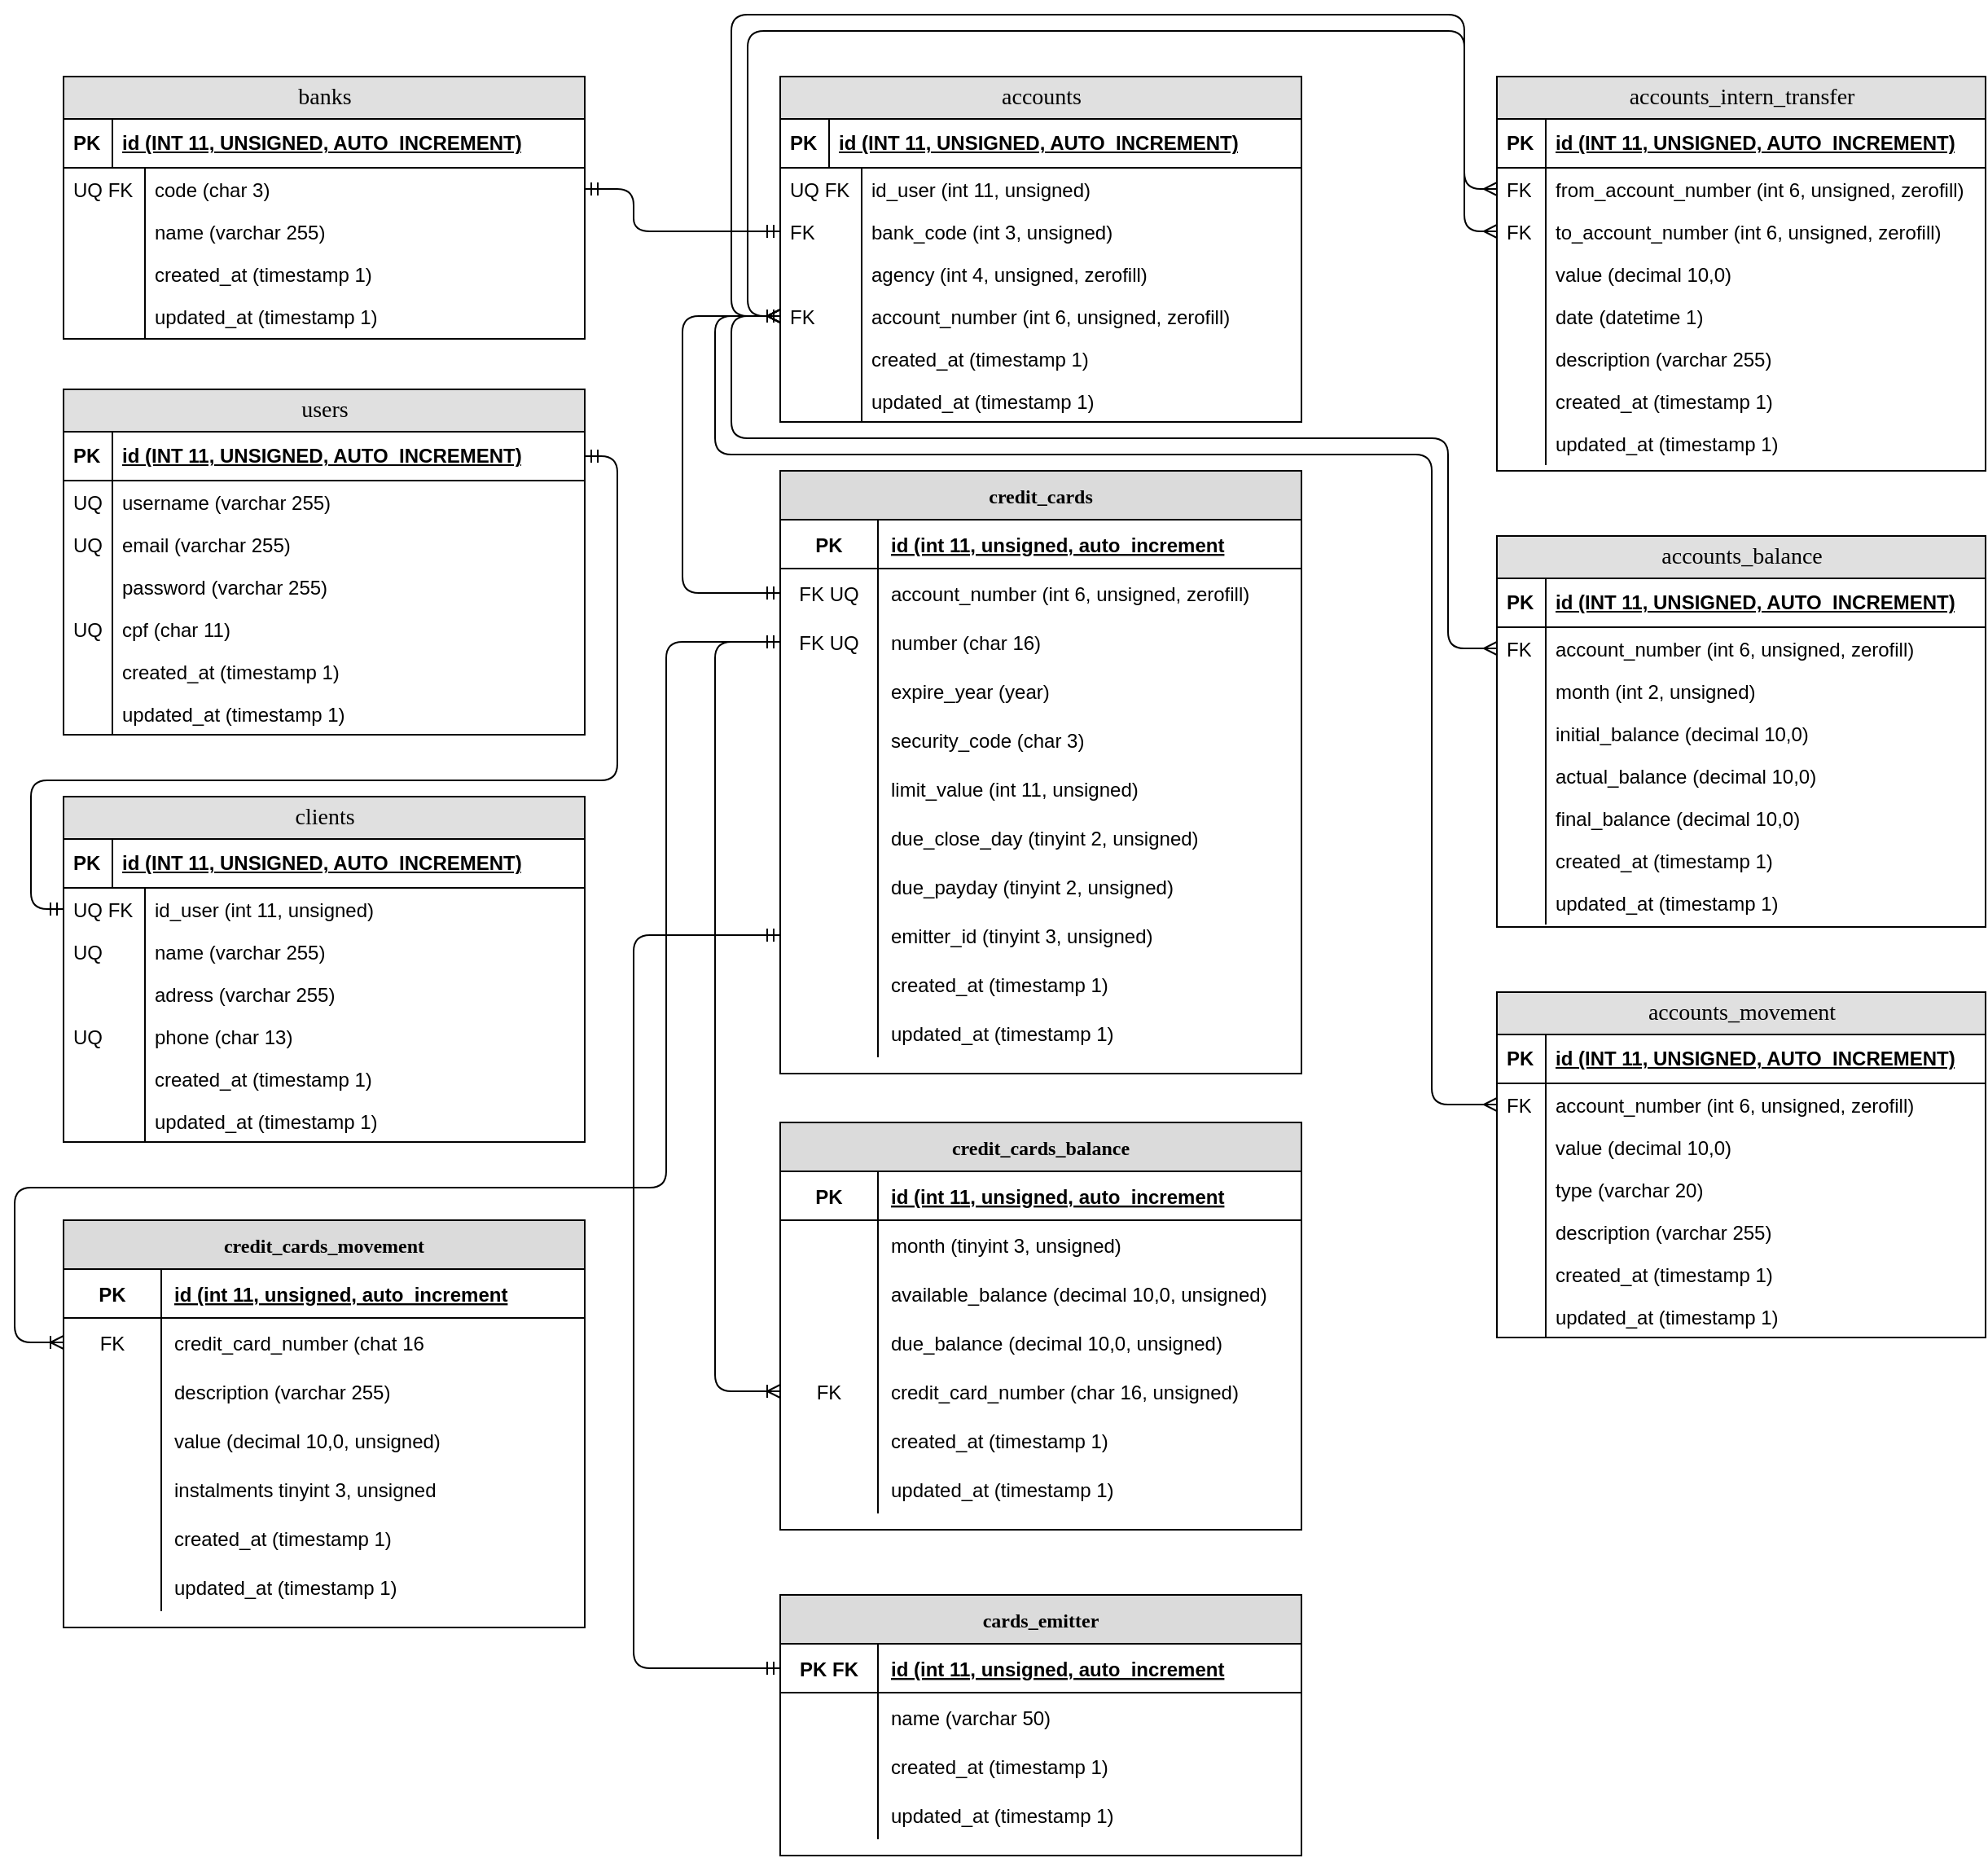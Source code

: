 <mxfile version="14.4.9" type="device"><diagram name="Page-1" id="e56a1550-8fbb-45ad-956c-1786394a9013"><mxGraphModel dx="2475" dy="908" grid="1" gridSize="10" guides="1" tooltips="1" connect="1" arrows="1" fold="1" page="1" pageScale="1" pageWidth="1100" pageHeight="850" background="#ffffff" math="0" shadow="0"><root><mxCell id="0"/><mxCell id="1" parent="0"/><mxCell id="2e49270ec7c68f3f-80" value="users" style="swimlane;html=1;fontStyle=0;childLayout=stackLayout;horizontal=1;startSize=26;fillColor=#e0e0e0;horizontalStack=0;resizeParent=1;resizeLast=0;collapsible=1;marginBottom=0;swimlaneFillColor=#ffffff;align=center;rounded=0;shadow=0;comic=0;labelBackgroundColor=none;strokeWidth=1;fontFamily=Verdana;fontSize=14" parent="1" vertex="1"><mxGeometry x="40" y="350" width="320" height="212" as="geometry"/></mxCell><mxCell id="2e49270ec7c68f3f-81" value="&lt;font style=&quot;font-size: 12px&quot;&gt;id (INT 11, UNSIGNED, AUTO_INCREMENT)&lt;/font&gt;" style="shape=partialRectangle;top=0;left=0;right=0;bottom=1;html=1;align=left;verticalAlign=middle;fillColor=none;spacingLeft=34;spacingRight=4;whiteSpace=wrap;overflow=hidden;rotatable=0;points=[[0,0.5],[1,0.5]];portConstraint=eastwest;dropTarget=0;fontStyle=5;" parent="2e49270ec7c68f3f-80" vertex="1"><mxGeometry y="26" width="320" height="30" as="geometry"/></mxCell><mxCell id="2e49270ec7c68f3f-82" value="&lt;b&gt;PK&lt;/b&gt;" style="shape=partialRectangle;top=0;left=0;bottom=0;html=1;fillColor=none;align=left;verticalAlign=middle;spacingLeft=4;spacingRight=4;whiteSpace=wrap;overflow=hidden;rotatable=0;points=[];portConstraint=eastwest;part=1;" parent="2e49270ec7c68f3f-81" vertex="1" connectable="0"><mxGeometry width="30" height="30" as="geometry"/></mxCell><mxCell id="2e49270ec7c68f3f-83" value="username (varchar 255)" style="shape=partialRectangle;top=0;left=0;right=0;bottom=0;html=1;align=left;verticalAlign=top;fillColor=none;spacingLeft=34;spacingRight=4;whiteSpace=wrap;overflow=hidden;rotatable=0;points=[[0,0.5],[1,0.5]];portConstraint=eastwest;dropTarget=0;" parent="2e49270ec7c68f3f-80" vertex="1"><mxGeometry y="56" width="320" height="26" as="geometry"/></mxCell><mxCell id="2e49270ec7c68f3f-84" value="UQ" style="shape=partialRectangle;top=0;left=0;bottom=0;html=1;fillColor=none;align=left;verticalAlign=top;spacingLeft=4;spacingRight=4;whiteSpace=wrap;overflow=hidden;rotatable=0;points=[];portConstraint=eastwest;part=1;" parent="2e49270ec7c68f3f-83" vertex="1" connectable="0"><mxGeometry width="30" height="26" as="geometry"/></mxCell><mxCell id="2e49270ec7c68f3f-85" value="email (varchar 255)" style="shape=partialRectangle;top=0;left=0;right=0;bottom=0;html=1;align=left;verticalAlign=top;fillColor=none;spacingLeft=34;spacingRight=4;whiteSpace=wrap;overflow=hidden;rotatable=0;points=[[0,0.5],[1,0.5]];portConstraint=eastwest;dropTarget=0;" parent="2e49270ec7c68f3f-80" vertex="1"><mxGeometry y="82" width="320" height="26" as="geometry"/></mxCell><mxCell id="2e49270ec7c68f3f-86" value="UQ" style="shape=partialRectangle;top=0;left=0;bottom=0;html=1;fillColor=none;align=left;verticalAlign=top;spacingLeft=4;spacingRight=4;whiteSpace=wrap;overflow=hidden;rotatable=0;points=[];portConstraint=eastwest;part=1;" parent="2e49270ec7c68f3f-85" vertex="1" connectable="0"><mxGeometry width="30" height="26" as="geometry"/></mxCell><mxCell id="2e49270ec7c68f3f-87" value="password (varchar 255)" style="shape=partialRectangle;top=0;left=0;right=0;bottom=0;html=1;align=left;verticalAlign=top;fillColor=none;spacingLeft=34;spacingRight=4;whiteSpace=wrap;overflow=hidden;rotatable=0;points=[[0,0.5],[1,0.5]];portConstraint=eastwest;dropTarget=0;" parent="2e49270ec7c68f3f-80" vertex="1"><mxGeometry y="108" width="320" height="26" as="geometry"/></mxCell><mxCell id="2e49270ec7c68f3f-88" value="" style="shape=partialRectangle;top=0;left=0;bottom=0;html=1;fillColor=none;align=left;verticalAlign=top;spacingLeft=4;spacingRight=4;whiteSpace=wrap;overflow=hidden;rotatable=0;points=[];portConstraint=eastwest;part=1;" parent="2e49270ec7c68f3f-87" vertex="1" connectable="0"><mxGeometry width="30" height="26" as="geometry"/></mxCell><mxCell id="YKP_yMNjK1PIaEmORby--2" value="cpf (char 11)" style="shape=partialRectangle;top=0;left=0;right=0;bottom=0;html=1;align=left;verticalAlign=top;fillColor=none;spacingLeft=34;spacingRight=4;whiteSpace=wrap;overflow=hidden;rotatable=0;points=[[0,0.5],[1,0.5]];portConstraint=eastwest;dropTarget=0;" parent="2e49270ec7c68f3f-80" vertex="1"><mxGeometry y="134" width="320" height="26" as="geometry"/></mxCell><mxCell id="YKP_yMNjK1PIaEmORby--3" value="UQ" style="shape=partialRectangle;top=0;left=0;bottom=0;html=1;fillColor=none;align=left;verticalAlign=top;spacingLeft=4;spacingRight=4;whiteSpace=wrap;overflow=hidden;rotatable=0;points=[];portConstraint=eastwest;part=1;" parent="YKP_yMNjK1PIaEmORby--2" vertex="1" connectable="0"><mxGeometry width="30" height="26" as="geometry"/></mxCell><mxCell id="YKP_yMNjK1PIaEmORby--4" value="created_at (timestamp 1)" style="shape=partialRectangle;top=0;left=0;right=0;bottom=0;html=1;align=left;verticalAlign=top;fillColor=none;spacingLeft=34;spacingRight=4;whiteSpace=wrap;overflow=hidden;rotatable=0;points=[[0,0.5],[1,0.5]];portConstraint=eastwest;dropTarget=0;" parent="2e49270ec7c68f3f-80" vertex="1"><mxGeometry y="160" width="320" height="26" as="geometry"/></mxCell><mxCell id="YKP_yMNjK1PIaEmORby--5" value="" style="shape=partialRectangle;top=0;left=0;bottom=0;html=1;fillColor=none;align=left;verticalAlign=top;spacingLeft=4;spacingRight=4;whiteSpace=wrap;overflow=hidden;rotatable=0;points=[];portConstraint=eastwest;part=1;" parent="YKP_yMNjK1PIaEmORby--4" vertex="1" connectable="0"><mxGeometry width="30" height="26" as="geometry"/></mxCell><mxCell id="7Ux7_VR-5oinBg0368N7-1" value="updated_at (timestamp 1)" style="shape=partialRectangle;top=0;left=0;right=0;bottom=0;html=1;align=left;verticalAlign=top;fillColor=none;spacingLeft=34;spacingRight=4;whiteSpace=wrap;overflow=hidden;rotatable=0;points=[[0,0.5],[1,0.5]];portConstraint=eastwest;dropTarget=0;" parent="2e49270ec7c68f3f-80" vertex="1"><mxGeometry y="186" width="320" height="26" as="geometry"/></mxCell><mxCell id="7Ux7_VR-5oinBg0368N7-2" value="" style="shape=partialRectangle;top=0;left=0;bottom=0;html=1;fillColor=none;align=left;verticalAlign=top;spacingLeft=4;spacingRight=4;whiteSpace=wrap;overflow=hidden;rotatable=0;points=[];portConstraint=eastwest;part=1;" parent="7Ux7_VR-5oinBg0368N7-1" vertex="1" connectable="0"><mxGeometry width="30" height="26" as="geometry"/></mxCell><mxCell id="7Ux7_VR-5oinBg0368N7-3" value="clients" style="swimlane;html=1;fontStyle=0;childLayout=stackLayout;horizontal=1;startSize=26;fillColor=#e0e0e0;horizontalStack=0;resizeParent=1;resizeLast=0;collapsible=1;marginBottom=0;swimlaneFillColor=#ffffff;align=center;rounded=0;shadow=0;comic=0;labelBackgroundColor=none;strokeWidth=1;fontFamily=Verdana;fontSize=14" parent="1" vertex="1"><mxGeometry x="40" y="600" width="320" height="212" as="geometry"/></mxCell><mxCell id="7Ux7_VR-5oinBg0368N7-4" value="&lt;font style=&quot;font-size: 12px&quot;&gt;id (INT 11, UNSIGNED, AUTO_INCREMENT)&lt;/font&gt;" style="shape=partialRectangle;top=0;left=0;right=0;bottom=1;html=1;align=left;verticalAlign=middle;fillColor=none;spacingLeft=34;spacingRight=4;whiteSpace=wrap;overflow=hidden;rotatable=0;points=[[0,0.5],[1,0.5]];portConstraint=eastwest;dropTarget=0;fontStyle=5;" parent="7Ux7_VR-5oinBg0368N7-3" vertex="1"><mxGeometry y="26" width="320" height="30" as="geometry"/></mxCell><mxCell id="7Ux7_VR-5oinBg0368N7-5" value="&lt;b&gt;PK&lt;/b&gt;" style="shape=partialRectangle;top=0;left=0;bottom=0;html=1;fillColor=none;align=left;verticalAlign=middle;spacingLeft=4;spacingRight=4;whiteSpace=wrap;overflow=hidden;rotatable=0;points=[];portConstraint=eastwest;part=1;" parent="7Ux7_VR-5oinBg0368N7-4" vertex="1" connectable="0"><mxGeometry width="30" height="30" as="geometry"/></mxCell><mxCell id="7Ux7_VR-5oinBg0368N7-6" value="&amp;nbsp; &amp;nbsp; &amp;nbsp; id_user (int 11, unsigned)" style="shape=partialRectangle;top=0;left=0;right=0;bottom=0;html=1;align=left;verticalAlign=top;fillColor=none;spacingLeft=34;spacingRight=4;whiteSpace=wrap;overflow=hidden;rotatable=0;points=[[0,0.5],[1,0.5]];portConstraint=eastwest;dropTarget=0;" parent="7Ux7_VR-5oinBg0368N7-3" vertex="1"><mxGeometry y="56" width="320" height="26" as="geometry"/></mxCell><mxCell id="7Ux7_VR-5oinBg0368N7-7" value="UQ FK" style="shape=partialRectangle;top=0;left=0;bottom=0;html=1;fillColor=none;align=left;verticalAlign=top;spacingLeft=4;spacingRight=4;whiteSpace=wrap;overflow=hidden;rotatable=0;points=[];portConstraint=eastwest;part=1;" parent="7Ux7_VR-5oinBg0368N7-6" vertex="1" connectable="0"><mxGeometry width="50" height="26" as="geometry"/></mxCell><mxCell id="7Ux7_VR-5oinBg0368N7-8" value="&amp;nbsp; &amp;nbsp; &amp;nbsp; name (varchar 255)" style="shape=partialRectangle;top=0;left=0;right=0;bottom=0;html=1;align=left;verticalAlign=top;fillColor=none;spacingLeft=34;spacingRight=4;whiteSpace=wrap;overflow=hidden;rotatable=0;points=[[0,0.5],[1,0.5]];portConstraint=eastwest;dropTarget=0;" parent="7Ux7_VR-5oinBg0368N7-3" vertex="1"><mxGeometry y="82" width="320" height="26" as="geometry"/></mxCell><mxCell id="7Ux7_VR-5oinBg0368N7-9" value="UQ" style="shape=partialRectangle;top=0;left=0;bottom=0;html=1;fillColor=none;align=left;verticalAlign=top;spacingLeft=4;spacingRight=4;whiteSpace=wrap;overflow=hidden;rotatable=0;points=[];portConstraint=eastwest;part=1;" parent="7Ux7_VR-5oinBg0368N7-8" vertex="1" connectable="0"><mxGeometry width="50" height="26" as="geometry"/></mxCell><mxCell id="7Ux7_VR-5oinBg0368N7-10" value="&amp;nbsp; &amp;nbsp; &amp;nbsp; adress (varchar 255)" style="shape=partialRectangle;top=0;left=0;right=0;bottom=0;html=1;align=left;verticalAlign=top;fillColor=none;spacingLeft=34;spacingRight=4;whiteSpace=wrap;overflow=hidden;rotatable=0;points=[[0,0.5],[1,0.5]];portConstraint=eastwest;dropTarget=0;" parent="7Ux7_VR-5oinBg0368N7-3" vertex="1"><mxGeometry y="108" width="320" height="26" as="geometry"/></mxCell><mxCell id="7Ux7_VR-5oinBg0368N7-11" value="" style="shape=partialRectangle;top=0;left=0;bottom=0;html=1;fillColor=none;align=left;verticalAlign=top;spacingLeft=4;spacingRight=4;whiteSpace=wrap;overflow=hidden;rotatable=0;points=[];portConstraint=eastwest;part=1;" parent="7Ux7_VR-5oinBg0368N7-10" vertex="1" connectable="0"><mxGeometry width="50" height="26" as="geometry"/></mxCell><mxCell id="7Ux7_VR-5oinBg0368N7-12" value="&amp;nbsp; &amp;nbsp; &amp;nbsp; phone (char 13)" style="shape=partialRectangle;top=0;left=0;right=0;bottom=0;html=1;align=left;verticalAlign=top;fillColor=none;spacingLeft=34;spacingRight=4;whiteSpace=wrap;overflow=hidden;rotatable=0;points=[[0,0.5],[1,0.5]];portConstraint=eastwest;dropTarget=0;" parent="7Ux7_VR-5oinBg0368N7-3" vertex="1"><mxGeometry y="134" width="320" height="26" as="geometry"/></mxCell><mxCell id="7Ux7_VR-5oinBg0368N7-13" value="UQ" style="shape=partialRectangle;top=0;left=0;bottom=0;html=1;fillColor=none;align=left;verticalAlign=top;spacingLeft=4;spacingRight=4;whiteSpace=wrap;overflow=hidden;rotatable=0;points=[];portConstraint=eastwest;part=1;" parent="7Ux7_VR-5oinBg0368N7-12" vertex="1" connectable="0"><mxGeometry width="50" height="26" as="geometry"/></mxCell><mxCell id="7Ux7_VR-5oinBg0368N7-14" value="&amp;nbsp; &amp;nbsp; &amp;nbsp; created_at (timestamp 1)" style="shape=partialRectangle;top=0;left=0;right=0;bottom=0;html=1;align=left;verticalAlign=top;fillColor=none;spacingLeft=34;spacingRight=4;whiteSpace=wrap;overflow=hidden;rotatable=0;points=[[0,0.5],[1,0.5]];portConstraint=eastwest;dropTarget=0;" parent="7Ux7_VR-5oinBg0368N7-3" vertex="1"><mxGeometry y="160" width="320" height="26" as="geometry"/></mxCell><mxCell id="7Ux7_VR-5oinBg0368N7-15" value="" style="shape=partialRectangle;top=0;left=0;bottom=0;html=1;fillColor=none;align=left;verticalAlign=top;spacingLeft=4;spacingRight=4;whiteSpace=wrap;overflow=hidden;rotatable=0;points=[];portConstraint=eastwest;part=1;" parent="7Ux7_VR-5oinBg0368N7-14" vertex="1" connectable="0"><mxGeometry width="50" height="26" as="geometry"/></mxCell><mxCell id="7Ux7_VR-5oinBg0368N7-16" value="&amp;nbsp; &amp;nbsp; &amp;nbsp; updated_at (timestamp 1)" style="shape=partialRectangle;top=0;left=0;right=0;bottom=0;html=1;align=left;verticalAlign=top;fillColor=none;spacingLeft=34;spacingRight=4;whiteSpace=wrap;overflow=hidden;rotatable=0;points=[[0,0.5],[1,0.5]];portConstraint=eastwest;dropTarget=0;" parent="7Ux7_VR-5oinBg0368N7-3" vertex="1"><mxGeometry y="186" width="320" height="26" as="geometry"/></mxCell><mxCell id="7Ux7_VR-5oinBg0368N7-17" value="" style="shape=partialRectangle;top=0;left=0;bottom=0;html=1;fillColor=none;align=left;verticalAlign=top;spacingLeft=4;spacingRight=4;whiteSpace=wrap;overflow=hidden;rotatable=0;points=[];portConstraint=eastwest;part=1;" parent="7Ux7_VR-5oinBg0368N7-16" vertex="1" connectable="0"><mxGeometry width="50" height="26" as="geometry"/></mxCell><mxCell id="7Ux7_VR-5oinBg0368N7-19" value="" style="edgeStyle=orthogonalEdgeStyle;fontSize=12;html=1;endArrow=ERmandOne;startArrow=ERmandOne;entryX=0;entryY=0.5;entryDx=0;entryDy=0;exitX=1;exitY=0.5;exitDx=0;exitDy=0;fillColor=#80FF00;" parent="1" source="2e49270ec7c68f3f-81" target="7Ux7_VR-5oinBg0368N7-6" edge="1"><mxGeometry width="100" height="100" relative="1" as="geometry"><mxPoint x="350" y="399" as="sourcePoint"/><mxPoint x="370" y="160" as="targetPoint"/><Array as="points"><mxPoint x="380" y="391"/><mxPoint x="380" y="590"/><mxPoint x="20" y="590"/><mxPoint x="20" y="669"/></Array></mxGeometry></mxCell><mxCell id="7Ux7_VR-5oinBg0368N7-21" value="accounts" style="swimlane;html=1;fontStyle=0;childLayout=stackLayout;horizontal=1;startSize=26;fillColor=#e0e0e0;horizontalStack=0;resizeParent=1;resizeLast=0;collapsible=1;marginBottom=0;swimlaneFillColor=#ffffff;align=center;rounded=0;shadow=0;comic=0;labelBackgroundColor=none;strokeWidth=1;fontFamily=Verdana;fontSize=14;portConstraint=none;direction=east;" parent="1" vertex="1"><mxGeometry x="480" y="158" width="320" height="212" as="geometry"/></mxCell><mxCell id="7Ux7_VR-5oinBg0368N7-22" value="&lt;font style=&quot;font-size: 12px&quot;&gt;id (INT 11, UNSIGNED, AUTO_INCREMENT)&lt;/font&gt;" style="shape=partialRectangle;top=0;left=0;right=0;bottom=1;html=1;align=left;verticalAlign=middle;fillColor=none;spacingLeft=34;spacingRight=4;whiteSpace=wrap;overflow=hidden;rotatable=0;points=[[0,0.5],[1,0.5]];portConstraint=eastwest;dropTarget=0;fontStyle=5;" parent="7Ux7_VR-5oinBg0368N7-21" vertex="1"><mxGeometry y="26" width="320" height="30" as="geometry"/></mxCell><mxCell id="7Ux7_VR-5oinBg0368N7-23" value="&lt;b&gt;PK&lt;/b&gt;" style="shape=partialRectangle;top=0;left=0;bottom=0;html=1;fillColor=none;align=left;verticalAlign=middle;spacingLeft=4;spacingRight=4;whiteSpace=wrap;overflow=hidden;rotatable=0;points=[];portConstraint=eastwest;part=1;" parent="7Ux7_VR-5oinBg0368N7-22" vertex="1" connectable="0"><mxGeometry width="30" height="30" as="geometry"/></mxCell><mxCell id="7Ux7_VR-5oinBg0368N7-24" value="&amp;nbsp; &amp;nbsp; &amp;nbsp; id_user (int 11, unsigned)" style="shape=partialRectangle;top=0;left=0;right=0;bottom=0;html=1;align=left;verticalAlign=top;fillColor=none;spacingLeft=34;spacingRight=4;whiteSpace=wrap;overflow=hidden;rotatable=0;points=[[0,0.5],[1,0.5]];portConstraint=eastwest;dropTarget=0;" parent="7Ux7_VR-5oinBg0368N7-21" vertex="1"><mxGeometry y="56" width="320" height="26" as="geometry"/></mxCell><mxCell id="7Ux7_VR-5oinBg0368N7-25" value="UQ FK" style="shape=partialRectangle;top=0;left=0;bottom=0;html=1;fillColor=none;align=left;verticalAlign=top;spacingLeft=4;spacingRight=4;whiteSpace=wrap;overflow=hidden;rotatable=0;points=[];portConstraint=eastwest;part=1;" parent="7Ux7_VR-5oinBg0368N7-24" vertex="1" connectable="0"><mxGeometry width="50" height="26" as="geometry"/></mxCell><mxCell id="7Ux7_VR-5oinBg0368N7-26" value="&amp;nbsp; &amp;nbsp; &amp;nbsp; bank_code (int 3, unsigned)" style="shape=partialRectangle;top=0;left=0;right=0;bottom=0;html=1;align=left;verticalAlign=top;fillColor=none;spacingLeft=34;spacingRight=4;whiteSpace=wrap;overflow=hidden;rotatable=0;points=[[0,0.5],[1,0.5]];portConstraint=eastwest;dropTarget=0;" parent="7Ux7_VR-5oinBg0368N7-21" vertex="1"><mxGeometry y="82" width="320" height="26" as="geometry"/></mxCell><mxCell id="7Ux7_VR-5oinBg0368N7-27" value="FK" style="shape=partialRectangle;top=0;left=0;bottom=0;html=1;fillColor=none;align=left;verticalAlign=top;spacingLeft=4;spacingRight=4;whiteSpace=wrap;overflow=hidden;rotatable=0;points=[];portConstraint=eastwest;part=1;" parent="7Ux7_VR-5oinBg0368N7-26" vertex="1" connectable="0"><mxGeometry width="50" height="26" as="geometry"/></mxCell><mxCell id="7Ux7_VR-5oinBg0368N7-28" value="&amp;nbsp; &amp;nbsp; &amp;nbsp; agency (int 4, unsigned, zerofill)" style="shape=partialRectangle;top=0;left=0;right=0;bottom=0;html=1;align=left;verticalAlign=top;fillColor=none;spacingLeft=34;spacingRight=4;whiteSpace=wrap;overflow=hidden;rotatable=0;points=[[0,0.5],[1,0.5]];portConstraint=eastwest;dropTarget=0;" parent="7Ux7_VR-5oinBg0368N7-21" vertex="1"><mxGeometry y="108" width="320" height="26" as="geometry"/></mxCell><mxCell id="7Ux7_VR-5oinBg0368N7-29" value="" style="shape=partialRectangle;top=0;left=0;bottom=0;html=1;fillColor=none;align=left;verticalAlign=top;spacingLeft=4;spacingRight=4;whiteSpace=wrap;overflow=hidden;rotatable=0;points=[];portConstraint=eastwest;part=1;" parent="7Ux7_VR-5oinBg0368N7-28" vertex="1" connectable="0"><mxGeometry width="50" height="26" as="geometry"/></mxCell><mxCell id="7Ux7_VR-5oinBg0368N7-30" value="&amp;nbsp; &amp;nbsp; &amp;nbsp; account_number (int 6, unsigned, zerofill)" style="shape=partialRectangle;top=0;left=0;right=0;bottom=0;html=1;align=left;verticalAlign=top;fillColor=none;spacingLeft=34;spacingRight=4;whiteSpace=wrap;overflow=hidden;rotatable=0;points=[[0,0.5],[1,0.5]];portConstraint=eastwest;dropTarget=0;" parent="7Ux7_VR-5oinBg0368N7-21" vertex="1"><mxGeometry y="134" width="320" height="26" as="geometry"/></mxCell><mxCell id="7Ux7_VR-5oinBg0368N7-31" value="FK" style="shape=partialRectangle;top=0;left=0;bottom=0;html=1;fillColor=none;align=left;verticalAlign=top;spacingLeft=4;spacingRight=4;whiteSpace=wrap;overflow=hidden;rotatable=0;points=[];portConstraint=eastwest;part=1;" parent="7Ux7_VR-5oinBg0368N7-30" vertex="1" connectable="0"><mxGeometry width="50" height="26" as="geometry"/></mxCell><mxCell id="7Ux7_VR-5oinBg0368N7-32" value="&amp;nbsp; &amp;nbsp; &amp;nbsp; created_at (timestamp 1)" style="shape=partialRectangle;top=0;left=0;right=0;bottom=0;html=1;align=left;verticalAlign=top;fillColor=none;spacingLeft=34;spacingRight=4;whiteSpace=wrap;overflow=hidden;rotatable=0;points=[[0,0.5],[1,0.5]];portConstraint=eastwest;dropTarget=0;" parent="7Ux7_VR-5oinBg0368N7-21" vertex="1"><mxGeometry y="160" width="320" height="26" as="geometry"/></mxCell><mxCell id="7Ux7_VR-5oinBg0368N7-33" value="" style="shape=partialRectangle;top=0;left=0;bottom=0;html=1;fillColor=none;align=left;verticalAlign=top;spacingLeft=4;spacingRight=4;whiteSpace=wrap;overflow=hidden;rotatable=0;points=[];portConstraint=eastwest;part=1;" parent="7Ux7_VR-5oinBg0368N7-32" vertex="1" connectable="0"><mxGeometry width="50" height="26" as="geometry"/></mxCell><mxCell id="7Ux7_VR-5oinBg0368N7-34" value="&amp;nbsp; &amp;nbsp; &amp;nbsp; updated_at (timestamp 1)" style="shape=partialRectangle;top=0;left=0;right=0;bottom=0;html=1;align=left;verticalAlign=top;fillColor=none;spacingLeft=34;spacingRight=4;whiteSpace=wrap;overflow=hidden;rotatable=0;points=[[0,0.5],[1,0.5]];portConstraint=eastwest;dropTarget=0;" parent="7Ux7_VR-5oinBg0368N7-21" vertex="1"><mxGeometry y="186" width="320" height="26" as="geometry"/></mxCell><mxCell id="7Ux7_VR-5oinBg0368N7-35" value="" style="shape=partialRectangle;top=0;left=0;bottom=0;html=1;fillColor=none;align=left;verticalAlign=top;spacingLeft=4;spacingRight=4;whiteSpace=wrap;overflow=hidden;rotatable=0;points=[];portConstraint=eastwest;part=1;" parent="7Ux7_VR-5oinBg0368N7-34" vertex="1" connectable="0"><mxGeometry width="50" height="26" as="geometry"/></mxCell><mxCell id="7Ux7_VR-5oinBg0368N7-53" value="banks" style="swimlane;html=1;fontStyle=0;childLayout=stackLayout;horizontal=1;startSize=26;fillColor=#e0e0e0;horizontalStack=0;resizeParent=1;resizeLast=0;collapsible=1;marginBottom=0;swimlaneFillColor=#ffffff;align=center;rounded=0;shadow=0;comic=0;labelBackgroundColor=none;strokeWidth=1;fontFamily=Verdana;fontSize=14" parent="1" vertex="1"><mxGeometry x="40" y="158" width="320" height="161" as="geometry"/></mxCell><mxCell id="7Ux7_VR-5oinBg0368N7-54" value="&lt;font style=&quot;font-size: 12px&quot;&gt;id (INT 11, UNSIGNED, AUTO_INCREMENT)&lt;/font&gt;" style="shape=partialRectangle;top=0;left=0;right=0;bottom=1;html=1;align=left;verticalAlign=middle;fillColor=none;spacingLeft=34;spacingRight=4;whiteSpace=wrap;overflow=hidden;rotatable=0;points=[[0,0.5],[1,0.5]];portConstraint=eastwest;dropTarget=0;fontStyle=5;" parent="7Ux7_VR-5oinBg0368N7-53" vertex="1"><mxGeometry y="26" width="320" height="30" as="geometry"/></mxCell><mxCell id="7Ux7_VR-5oinBg0368N7-55" value="&lt;b&gt;PK&lt;/b&gt;" style="shape=partialRectangle;top=0;left=0;bottom=0;html=1;fillColor=none;align=left;verticalAlign=middle;spacingLeft=4;spacingRight=4;whiteSpace=wrap;overflow=hidden;rotatable=0;points=[];portConstraint=eastwest;part=1;" parent="7Ux7_VR-5oinBg0368N7-54" vertex="1" connectable="0"><mxGeometry width="30" height="30" as="geometry"/></mxCell><mxCell id="7Ux7_VR-5oinBg0368N7-56" value="&amp;nbsp; &amp;nbsp; &amp;nbsp; code (char 3)" style="shape=partialRectangle;top=0;left=0;right=0;bottom=0;html=1;align=left;verticalAlign=top;fillColor=none;spacingLeft=34;spacingRight=4;whiteSpace=wrap;overflow=hidden;rotatable=0;points=[[0,0.5],[1,0.5]];portConstraint=eastwest;dropTarget=0;" parent="7Ux7_VR-5oinBg0368N7-53" vertex="1"><mxGeometry y="56" width="320" height="26" as="geometry"/></mxCell><mxCell id="7Ux7_VR-5oinBg0368N7-57" value="UQ FK" style="shape=partialRectangle;top=0;left=0;bottom=0;html=1;fillColor=none;align=left;verticalAlign=top;spacingLeft=4;spacingRight=4;whiteSpace=wrap;overflow=hidden;rotatable=0;points=[];portConstraint=eastwest;part=1;" parent="7Ux7_VR-5oinBg0368N7-56" vertex="1" connectable="0"><mxGeometry width="50" height="26" as="geometry"/></mxCell><mxCell id="7Ux7_VR-5oinBg0368N7-58" value="&amp;nbsp; &amp;nbsp; &amp;nbsp; name (varchar 255)" style="shape=partialRectangle;top=0;left=0;right=0;bottom=0;html=1;align=left;verticalAlign=top;fillColor=none;spacingLeft=34;spacingRight=4;whiteSpace=wrap;overflow=hidden;rotatable=0;points=[[0,0.5],[1,0.5]];portConstraint=eastwest;dropTarget=0;" parent="7Ux7_VR-5oinBg0368N7-53" vertex="1"><mxGeometry y="82" width="320" height="26" as="geometry"/></mxCell><mxCell id="7Ux7_VR-5oinBg0368N7-59" value="" style="shape=partialRectangle;top=0;left=0;bottom=0;html=1;fillColor=none;align=left;verticalAlign=top;spacingLeft=4;spacingRight=4;whiteSpace=wrap;overflow=hidden;rotatable=0;points=[];portConstraint=eastwest;part=1;" parent="7Ux7_VR-5oinBg0368N7-58" vertex="1" connectable="0"><mxGeometry width="50" height="26" as="geometry"/></mxCell><mxCell id="7Ux7_VR-5oinBg0368N7-64" value="&amp;nbsp; &amp;nbsp; &amp;nbsp; created_at (timestamp 1)" style="shape=partialRectangle;top=0;left=0;right=0;bottom=0;html=1;align=left;verticalAlign=top;fillColor=none;spacingLeft=34;spacingRight=4;whiteSpace=wrap;overflow=hidden;rotatable=0;points=[[0,0.5],[1,0.5]];portConstraint=eastwest;dropTarget=0;" parent="7Ux7_VR-5oinBg0368N7-53" vertex="1"><mxGeometry y="108" width="320" height="26" as="geometry"/></mxCell><mxCell id="7Ux7_VR-5oinBg0368N7-65" value="" style="shape=partialRectangle;top=0;left=0;bottom=0;html=1;fillColor=none;align=left;verticalAlign=top;spacingLeft=4;spacingRight=4;whiteSpace=wrap;overflow=hidden;rotatable=0;points=[];portConstraint=eastwest;part=1;" parent="7Ux7_VR-5oinBg0368N7-64" vertex="1" connectable="0"><mxGeometry width="50" height="26" as="geometry"/></mxCell><mxCell id="7Ux7_VR-5oinBg0368N7-66" value="&amp;nbsp; &amp;nbsp; &amp;nbsp; updated_at (timestamp 1)" style="shape=partialRectangle;top=0;left=0;right=0;bottom=0;html=1;align=left;verticalAlign=top;fillColor=none;spacingLeft=34;spacingRight=4;whiteSpace=wrap;overflow=hidden;rotatable=0;points=[[0,0.5],[1,0.5]];portConstraint=eastwest;dropTarget=0;" parent="7Ux7_VR-5oinBg0368N7-53" vertex="1"><mxGeometry y="134" width="320" height="26" as="geometry"/></mxCell><mxCell id="7Ux7_VR-5oinBg0368N7-67" value="" style="shape=partialRectangle;top=0;left=0;bottom=0;html=1;fillColor=none;align=left;verticalAlign=top;spacingLeft=4;spacingRight=4;whiteSpace=wrap;overflow=hidden;rotatable=0;points=[];portConstraint=eastwest;part=1;" parent="7Ux7_VR-5oinBg0368N7-66" vertex="1" connectable="0"><mxGeometry width="50" height="26" as="geometry"/></mxCell><mxCell id="7Ux7_VR-5oinBg0368N7-83" value="accounts_balance" style="swimlane;html=1;fontStyle=0;childLayout=stackLayout;horizontal=1;startSize=26;fillColor=#e0e0e0;horizontalStack=0;resizeParent=1;resizeLast=0;collapsible=1;marginBottom=0;swimlaneFillColor=#ffffff;align=center;rounded=0;shadow=0;comic=0;labelBackgroundColor=none;strokeWidth=1;fontFamily=Verdana;fontSize=14" parent="1" vertex="1"><mxGeometry x="920" y="440" width="300" height="240" as="geometry"/></mxCell><mxCell id="7Ux7_VR-5oinBg0368N7-84" value="&lt;font style=&quot;font-size: 12px&quot;&gt;id (INT 11, UNSIGNED, AUTO_INCREMENT)&lt;/font&gt;" style="shape=partialRectangle;top=0;left=0;right=0;bottom=1;html=1;align=left;verticalAlign=middle;fillColor=none;spacingLeft=34;spacingRight=4;whiteSpace=wrap;overflow=hidden;rotatable=0;points=[[0,0.5],[1,0.5]];portConstraint=eastwest;dropTarget=0;fontStyle=5;" parent="7Ux7_VR-5oinBg0368N7-83" vertex="1"><mxGeometry y="26" width="300" height="30" as="geometry"/></mxCell><mxCell id="7Ux7_VR-5oinBg0368N7-85" value="&lt;b&gt;PK&lt;/b&gt;" style="shape=partialRectangle;top=0;left=0;bottom=0;html=1;fillColor=none;align=left;verticalAlign=middle;spacingLeft=4;spacingRight=4;whiteSpace=wrap;overflow=hidden;rotatable=0;points=[];portConstraint=eastwest;part=1;" parent="7Ux7_VR-5oinBg0368N7-84" vertex="1" connectable="0"><mxGeometry width="30" height="30" as="geometry"/></mxCell><mxCell id="7Ux7_VR-5oinBg0368N7-86" value="account_number (int 6, unsigned, zerofill)" style="shape=partialRectangle;top=0;left=0;right=0;bottom=0;html=1;align=left;verticalAlign=top;fillColor=none;spacingLeft=34;spacingRight=4;whiteSpace=wrap;overflow=hidden;rotatable=0;points=[[0,0.5],[1,0.5]];portConstraint=eastwest;dropTarget=0;" parent="7Ux7_VR-5oinBg0368N7-83" vertex="1"><mxGeometry y="56" width="300" height="26" as="geometry"/></mxCell><mxCell id="7Ux7_VR-5oinBg0368N7-87" value="FK" style="shape=partialRectangle;top=0;left=0;bottom=0;html=1;fillColor=none;align=left;verticalAlign=top;spacingLeft=4;spacingRight=4;whiteSpace=wrap;overflow=hidden;rotatable=0;points=[];portConstraint=eastwest;part=1;" parent="7Ux7_VR-5oinBg0368N7-86" vertex="1" connectable="0"><mxGeometry width="30" height="26" as="geometry"/></mxCell><mxCell id="7Ux7_VR-5oinBg0368N7-88" value="month (int 2, unsigned)" style="shape=partialRectangle;top=0;left=0;right=0;bottom=0;html=1;align=left;verticalAlign=top;fillColor=none;spacingLeft=34;spacingRight=4;whiteSpace=wrap;overflow=hidden;rotatable=0;points=[[0,0.5],[1,0.5]];portConstraint=eastwest;dropTarget=0;" parent="7Ux7_VR-5oinBg0368N7-83" vertex="1"><mxGeometry y="82" width="300" height="26" as="geometry"/></mxCell><mxCell id="7Ux7_VR-5oinBg0368N7-89" value="" style="shape=partialRectangle;top=0;left=0;bottom=0;html=1;fillColor=none;align=left;verticalAlign=top;spacingLeft=4;spacingRight=4;whiteSpace=wrap;overflow=hidden;rotatable=0;points=[];portConstraint=eastwest;part=1;" parent="7Ux7_VR-5oinBg0368N7-88" vertex="1" connectable="0"><mxGeometry width="30" height="26" as="geometry"/></mxCell><mxCell id="7Ux7_VR-5oinBg0368N7-90" value="initial_balance (decimal 10,0)" style="shape=partialRectangle;top=0;left=0;right=0;bottom=0;html=1;align=left;verticalAlign=top;fillColor=none;spacingLeft=34;spacingRight=4;whiteSpace=wrap;overflow=hidden;rotatable=0;points=[[0,0.5],[1,0.5]];portConstraint=eastwest;dropTarget=0;" parent="7Ux7_VR-5oinBg0368N7-83" vertex="1"><mxGeometry y="108" width="300" height="26" as="geometry"/></mxCell><mxCell id="7Ux7_VR-5oinBg0368N7-91" value="" style="shape=partialRectangle;top=0;left=0;bottom=0;html=1;fillColor=none;align=left;verticalAlign=top;spacingLeft=4;spacingRight=4;whiteSpace=wrap;overflow=hidden;rotatable=0;points=[];portConstraint=eastwest;part=1;" parent="7Ux7_VR-5oinBg0368N7-90" vertex="1" connectable="0"><mxGeometry width="30" height="26" as="geometry"/></mxCell><mxCell id="7Ux7_VR-5oinBg0368N7-92" value="actual_balance (decimal 10,0)" style="shape=partialRectangle;top=0;left=0;right=0;bottom=0;html=1;align=left;verticalAlign=top;fillColor=none;spacingLeft=34;spacingRight=4;whiteSpace=wrap;overflow=hidden;rotatable=0;points=[[0,0.5],[1,0.5]];portConstraint=eastwest;dropTarget=0;" parent="7Ux7_VR-5oinBg0368N7-83" vertex="1"><mxGeometry y="134" width="300" height="26" as="geometry"/></mxCell><mxCell id="7Ux7_VR-5oinBg0368N7-93" value="" style="shape=partialRectangle;top=0;left=0;bottom=0;html=1;fillColor=none;align=left;verticalAlign=top;spacingLeft=4;spacingRight=4;whiteSpace=wrap;overflow=hidden;rotatable=0;points=[];portConstraint=eastwest;part=1;" parent="7Ux7_VR-5oinBg0368N7-92" vertex="1" connectable="0"><mxGeometry width="30" height="26" as="geometry"/></mxCell><mxCell id="7Ux7_VR-5oinBg0368N7-100" value="final_balance (decimal 10,0)" style="shape=partialRectangle;top=0;left=0;right=0;bottom=0;html=1;align=left;verticalAlign=top;fillColor=none;spacingLeft=34;spacingRight=4;whiteSpace=wrap;overflow=hidden;rotatable=0;points=[[0,0.5],[1,0.5]];portConstraint=eastwest;dropTarget=0;" parent="7Ux7_VR-5oinBg0368N7-83" vertex="1"><mxGeometry y="160" width="300" height="26" as="geometry"/></mxCell><mxCell id="7Ux7_VR-5oinBg0368N7-101" value="" style="shape=partialRectangle;top=0;left=0;bottom=0;html=1;fillColor=none;align=left;verticalAlign=top;spacingLeft=4;spacingRight=4;whiteSpace=wrap;overflow=hidden;rotatable=0;points=[];portConstraint=eastwest;part=1;" parent="7Ux7_VR-5oinBg0368N7-100" vertex="1" connectable="0"><mxGeometry width="30" height="26" as="geometry"/></mxCell><mxCell id="7Ux7_VR-5oinBg0368N7-114" value="created_at (timestamp 1)" style="shape=partialRectangle;top=0;left=0;right=0;bottom=0;html=1;align=left;verticalAlign=top;fillColor=none;spacingLeft=34;spacingRight=4;whiteSpace=wrap;overflow=hidden;rotatable=0;points=[[0,0.5],[1,0.5]];portConstraint=eastwest;dropTarget=0;" parent="7Ux7_VR-5oinBg0368N7-83" vertex="1"><mxGeometry y="186" width="300" height="26" as="geometry"/></mxCell><mxCell id="7Ux7_VR-5oinBg0368N7-115" value="" style="shape=partialRectangle;top=0;left=0;bottom=0;html=1;fillColor=none;align=left;verticalAlign=top;spacingLeft=4;spacingRight=4;whiteSpace=wrap;overflow=hidden;rotatable=0;points=[];portConstraint=eastwest;part=1;" parent="7Ux7_VR-5oinBg0368N7-114" vertex="1" connectable="0"><mxGeometry width="30" height="26" as="geometry"/></mxCell><mxCell id="7Ux7_VR-5oinBg0368N7-118" value="updated_at (timestamp 1)" style="shape=partialRectangle;top=0;left=0;right=0;bottom=0;html=1;align=left;verticalAlign=top;fillColor=none;spacingLeft=34;spacingRight=4;whiteSpace=wrap;overflow=hidden;rotatable=0;points=[[0,0.5],[1,0.5]];portConstraint=eastwest;dropTarget=0;" parent="7Ux7_VR-5oinBg0368N7-83" vertex="1"><mxGeometry y="212" width="300" height="26" as="geometry"/></mxCell><mxCell id="7Ux7_VR-5oinBg0368N7-119" value="" style="shape=partialRectangle;top=0;left=0;bottom=0;html=1;fillColor=none;align=left;verticalAlign=top;spacingLeft=4;spacingRight=4;whiteSpace=wrap;overflow=hidden;rotatable=0;points=[];portConstraint=eastwest;part=1;" parent="7Ux7_VR-5oinBg0368N7-118" vertex="1" connectable="0"><mxGeometry width="30" height="26" as="geometry"/></mxCell><mxCell id="7Ux7_VR-5oinBg0368N7-122" value="accounts_movement" style="swimlane;html=1;fontStyle=0;childLayout=stackLayout;horizontal=1;startSize=26;fillColor=#e0e0e0;horizontalStack=0;resizeParent=1;resizeLast=0;collapsible=1;marginBottom=0;swimlaneFillColor=#ffffff;align=center;rounded=0;shadow=0;comic=0;labelBackgroundColor=none;strokeWidth=1;fontFamily=Verdana;fontSize=14" parent="1" vertex="1"><mxGeometry x="920" y="720" width="300" height="212" as="geometry"/></mxCell><mxCell id="7Ux7_VR-5oinBg0368N7-123" value="&lt;font style=&quot;font-size: 12px&quot;&gt;id (INT 11, UNSIGNED, AUTO_INCREMENT)&lt;/font&gt;" style="shape=partialRectangle;top=0;left=0;right=0;bottom=1;html=1;align=left;verticalAlign=middle;fillColor=none;spacingLeft=34;spacingRight=4;whiteSpace=wrap;overflow=hidden;rotatable=0;points=[[0,0.5],[1,0.5]];portConstraint=eastwest;dropTarget=0;fontStyle=5;" parent="7Ux7_VR-5oinBg0368N7-122" vertex="1"><mxGeometry y="26" width="300" height="30" as="geometry"/></mxCell><mxCell id="7Ux7_VR-5oinBg0368N7-124" value="&lt;b&gt;PK&lt;/b&gt;" style="shape=partialRectangle;top=0;left=0;bottom=0;html=1;fillColor=none;align=left;verticalAlign=middle;spacingLeft=4;spacingRight=4;whiteSpace=wrap;overflow=hidden;rotatable=0;points=[];portConstraint=eastwest;part=1;" parent="7Ux7_VR-5oinBg0368N7-123" vertex="1" connectable="0"><mxGeometry width="30" height="30" as="geometry"/></mxCell><mxCell id="7Ux7_VR-5oinBg0368N7-125" value="account_number (int 6, unsigned, zerofill)" style="shape=partialRectangle;top=0;left=0;right=0;bottom=0;html=1;align=left;verticalAlign=top;fillColor=none;spacingLeft=34;spacingRight=4;whiteSpace=wrap;overflow=hidden;rotatable=0;points=[[0,0.5],[1,0.5]];portConstraint=eastwest;dropTarget=0;" parent="7Ux7_VR-5oinBg0368N7-122" vertex="1"><mxGeometry y="56" width="300" height="26" as="geometry"/></mxCell><mxCell id="7Ux7_VR-5oinBg0368N7-126" value="FK" style="shape=partialRectangle;top=0;left=0;bottom=0;html=1;fillColor=none;align=left;verticalAlign=top;spacingLeft=4;spacingRight=4;whiteSpace=wrap;overflow=hidden;rotatable=0;points=[];portConstraint=eastwest;part=1;" parent="7Ux7_VR-5oinBg0368N7-125" vertex="1" connectable="0"><mxGeometry width="30" height="26" as="geometry"/></mxCell><mxCell id="7Ux7_VR-5oinBg0368N7-129" value="value (decimal 10,0)" style="shape=partialRectangle;top=0;left=0;right=0;bottom=0;html=1;align=left;verticalAlign=top;fillColor=none;spacingLeft=34;spacingRight=4;whiteSpace=wrap;overflow=hidden;rotatable=0;points=[[0,0.5],[1,0.5]];portConstraint=eastwest;dropTarget=0;" parent="7Ux7_VR-5oinBg0368N7-122" vertex="1"><mxGeometry y="82" width="300" height="26" as="geometry"/></mxCell><mxCell id="7Ux7_VR-5oinBg0368N7-130" value="" style="shape=partialRectangle;top=0;left=0;bottom=0;html=1;fillColor=none;align=left;verticalAlign=top;spacingLeft=4;spacingRight=4;whiteSpace=wrap;overflow=hidden;rotatable=0;points=[];portConstraint=eastwest;part=1;" parent="7Ux7_VR-5oinBg0368N7-129" vertex="1" connectable="0"><mxGeometry width="30" height="26" as="geometry"/></mxCell><mxCell id="7Ux7_VR-5oinBg0368N7-127" value="type (varchar 20)" style="shape=partialRectangle;top=0;left=0;right=0;bottom=0;html=1;align=left;verticalAlign=top;fillColor=none;spacingLeft=34;spacingRight=4;whiteSpace=wrap;overflow=hidden;rotatable=0;points=[[0,0.5],[1,0.5]];portConstraint=eastwest;dropTarget=0;" parent="7Ux7_VR-5oinBg0368N7-122" vertex="1"><mxGeometry y="108" width="300" height="26" as="geometry"/></mxCell><mxCell id="7Ux7_VR-5oinBg0368N7-128" value="" style="shape=partialRectangle;top=0;left=0;bottom=0;html=1;fillColor=none;align=left;verticalAlign=top;spacingLeft=4;spacingRight=4;whiteSpace=wrap;overflow=hidden;rotatable=0;points=[];portConstraint=eastwest;part=1;" parent="7Ux7_VR-5oinBg0368N7-127" vertex="1" connectable="0"><mxGeometry width="30" height="26" as="geometry"/></mxCell><mxCell id="7Ux7_VR-5oinBg0368N7-131" value="description (varchar 255)" style="shape=partialRectangle;top=0;left=0;right=0;bottom=0;html=1;align=left;verticalAlign=top;fillColor=none;spacingLeft=34;spacingRight=4;whiteSpace=wrap;overflow=hidden;rotatable=0;points=[[0,0.5],[1,0.5]];portConstraint=eastwest;dropTarget=0;" parent="7Ux7_VR-5oinBg0368N7-122" vertex="1"><mxGeometry y="134" width="300" height="26" as="geometry"/></mxCell><mxCell id="7Ux7_VR-5oinBg0368N7-132" value="" style="shape=partialRectangle;top=0;left=0;bottom=0;html=1;fillColor=none;align=left;verticalAlign=top;spacingLeft=4;spacingRight=4;whiteSpace=wrap;overflow=hidden;rotatable=0;points=[];portConstraint=eastwest;part=1;" parent="7Ux7_VR-5oinBg0368N7-131" vertex="1" connectable="0"><mxGeometry width="30" height="26" as="geometry"/></mxCell><mxCell id="7Ux7_VR-5oinBg0368N7-135" value="created_at (timestamp 1)" style="shape=partialRectangle;top=0;left=0;right=0;bottom=0;html=1;align=left;verticalAlign=top;fillColor=none;spacingLeft=34;spacingRight=4;whiteSpace=wrap;overflow=hidden;rotatable=0;points=[[0,0.5],[1,0.5]];portConstraint=eastwest;dropTarget=0;" parent="7Ux7_VR-5oinBg0368N7-122" vertex="1"><mxGeometry y="160" width="300" height="26" as="geometry"/></mxCell><mxCell id="7Ux7_VR-5oinBg0368N7-136" value="" style="shape=partialRectangle;top=0;left=0;bottom=0;html=1;fillColor=none;align=left;verticalAlign=top;spacingLeft=4;spacingRight=4;whiteSpace=wrap;overflow=hidden;rotatable=0;points=[];portConstraint=eastwest;part=1;" parent="7Ux7_VR-5oinBg0368N7-135" vertex="1" connectable="0"><mxGeometry width="30" height="26" as="geometry"/></mxCell><mxCell id="7Ux7_VR-5oinBg0368N7-137" value="updated_at (timestamp 1)" style="shape=partialRectangle;top=0;left=0;right=0;bottom=0;html=1;align=left;verticalAlign=top;fillColor=none;spacingLeft=34;spacingRight=4;whiteSpace=wrap;overflow=hidden;rotatable=0;points=[[0,0.5],[1,0.5]];portConstraint=eastwest;dropTarget=0;" parent="7Ux7_VR-5oinBg0368N7-122" vertex="1"><mxGeometry y="186" width="300" height="26" as="geometry"/></mxCell><mxCell id="7Ux7_VR-5oinBg0368N7-138" value="" style="shape=partialRectangle;top=0;left=0;bottom=0;html=1;fillColor=none;align=left;verticalAlign=top;spacingLeft=4;spacingRight=4;whiteSpace=wrap;overflow=hidden;rotatable=0;points=[];portConstraint=eastwest;part=1;" parent="7Ux7_VR-5oinBg0368N7-137" vertex="1" connectable="0"><mxGeometry width="30" height="26" as="geometry"/></mxCell><mxCell id="7Ux7_VR-5oinBg0368N7-140" value="accounts_intern_transfer" style="swimlane;html=1;fontStyle=0;childLayout=stackLayout;horizontal=1;startSize=26;fillColor=#e0e0e0;horizontalStack=0;resizeParent=1;resizeLast=0;collapsible=1;marginBottom=0;swimlaneFillColor=#ffffff;align=center;rounded=0;shadow=0;comic=0;labelBackgroundColor=none;strokeWidth=1;fontFamily=Verdana;fontSize=14;container=0;" parent="1" vertex="1"><mxGeometry x="920" y="158" width="300" height="242" as="geometry"/></mxCell><mxCell id="7Ux7_VR-5oinBg0368N7-141" value="&lt;font style=&quot;font-size: 12px&quot;&gt;id (INT 11, UNSIGNED, AUTO_INCREMENT)&lt;/font&gt;" style="shape=partialRectangle;top=0;left=0;right=0;bottom=1;html=1;align=left;verticalAlign=middle;fillColor=none;spacingLeft=34;spacingRight=4;whiteSpace=wrap;overflow=hidden;rotatable=0;points=[[0,0.5],[1,0.5]];portConstraint=eastwest;dropTarget=0;fontStyle=5;" parent="7Ux7_VR-5oinBg0368N7-140" vertex="1"><mxGeometry y="26" width="300" height="30" as="geometry"/></mxCell><mxCell id="7Ux7_VR-5oinBg0368N7-142" value="&lt;b&gt;PK&lt;/b&gt;" style="shape=partialRectangle;top=0;left=0;bottom=0;html=1;fillColor=none;align=left;verticalAlign=middle;spacingLeft=4;spacingRight=4;whiteSpace=wrap;overflow=hidden;rotatable=0;points=[];portConstraint=eastwest;part=1;" parent="7Ux7_VR-5oinBg0368N7-141" vertex="1" connectable="0"><mxGeometry width="30" height="30" as="geometry"/></mxCell><mxCell id="7Ux7_VR-5oinBg0368N7-143" value="from_account_number (int 6, unsigned, zerofill)" style="shape=partialRectangle;top=0;left=0;right=0;bottom=0;html=1;align=left;verticalAlign=top;fillColor=none;spacingLeft=34;spacingRight=4;whiteSpace=wrap;overflow=hidden;rotatable=0;points=[[0,0.5],[1,0.5]];portConstraint=eastwest;dropTarget=0;" parent="7Ux7_VR-5oinBg0368N7-140" vertex="1"><mxGeometry y="56" width="300" height="26" as="geometry"/></mxCell><mxCell id="7Ux7_VR-5oinBg0368N7-144" value="FK" style="shape=partialRectangle;top=0;left=0;bottom=0;html=1;fillColor=none;align=left;verticalAlign=top;spacingLeft=4;spacingRight=4;whiteSpace=wrap;overflow=hidden;rotatable=0;points=[];portConstraint=eastwest;part=1;" parent="7Ux7_VR-5oinBg0368N7-143" vertex="1" connectable="0"><mxGeometry width="30" height="26" as="geometry"/></mxCell><mxCell id="7Ux7_VR-5oinBg0368N7-155" value="to_account_number (int 6, unsigned, zerofill)" style="shape=partialRectangle;top=0;left=0;right=0;bottom=0;html=1;align=left;verticalAlign=top;fillColor=none;spacingLeft=34;spacingRight=4;whiteSpace=wrap;overflow=hidden;rotatable=0;points=[[0,0.5],[1,0.5]];portConstraint=eastwest;dropTarget=0;" parent="7Ux7_VR-5oinBg0368N7-140" vertex="1"><mxGeometry y="82" width="300" height="26" as="geometry"/></mxCell><mxCell id="7Ux7_VR-5oinBg0368N7-156" value="FK" style="shape=partialRectangle;top=0;left=0;bottom=0;html=1;fillColor=none;align=left;verticalAlign=top;spacingLeft=4;spacingRight=4;whiteSpace=wrap;overflow=hidden;rotatable=0;points=[];portConstraint=eastwest;part=1;" parent="7Ux7_VR-5oinBg0368N7-155" vertex="1" connectable="0"><mxGeometry width="30" height="26" as="geometry"/></mxCell><mxCell id="7Ux7_VR-5oinBg0368N7-147" value="value (decimal 10,0)" style="shape=partialRectangle;top=0;left=0;right=0;bottom=0;html=1;align=left;verticalAlign=top;fillColor=none;spacingLeft=34;spacingRight=4;whiteSpace=wrap;overflow=hidden;rotatable=0;points=[[0,0.5],[1,0.5]];portConstraint=eastwest;dropTarget=0;" parent="7Ux7_VR-5oinBg0368N7-140" vertex="1"><mxGeometry y="108" width="300" height="26" as="geometry"/></mxCell><mxCell id="7Ux7_VR-5oinBg0368N7-148" value="" style="shape=partialRectangle;top=0;left=0;bottom=0;html=1;fillColor=none;align=left;verticalAlign=top;spacingLeft=4;spacingRight=4;whiteSpace=wrap;overflow=hidden;rotatable=0;points=[];portConstraint=eastwest;part=1;" parent="7Ux7_VR-5oinBg0368N7-147" vertex="1" connectable="0"><mxGeometry width="30" height="26" as="geometry"/></mxCell><mxCell id="7Ux7_VR-5oinBg0368N7-149" value="date (datetime 1)" style="shape=partialRectangle;top=0;left=0;right=0;bottom=0;html=1;align=left;verticalAlign=top;fillColor=none;spacingLeft=34;spacingRight=4;whiteSpace=wrap;overflow=hidden;rotatable=0;points=[[0,0.5],[1,0.5]];portConstraint=eastwest;dropTarget=0;" parent="7Ux7_VR-5oinBg0368N7-140" vertex="1"><mxGeometry y="134" width="300" height="26" as="geometry"/></mxCell><mxCell id="7Ux7_VR-5oinBg0368N7-150" value="" style="shape=partialRectangle;top=0;left=0;bottom=0;html=1;fillColor=none;align=left;verticalAlign=top;spacingLeft=4;spacingRight=4;whiteSpace=wrap;overflow=hidden;rotatable=0;points=[];portConstraint=eastwest;part=1;" parent="7Ux7_VR-5oinBg0368N7-149" vertex="1" connectable="0"><mxGeometry width="30" height="26" as="geometry"/></mxCell><mxCell id="7Ux7_VR-5oinBg0368N7-157" value="description (varchar 255)" style="shape=partialRectangle;top=0;left=0;right=0;bottom=0;html=1;align=left;verticalAlign=top;fillColor=none;spacingLeft=34;spacingRight=4;whiteSpace=wrap;overflow=hidden;rotatable=0;points=[[0,0.5],[1,0.5]];portConstraint=eastwest;dropTarget=0;" parent="7Ux7_VR-5oinBg0368N7-140" vertex="1"><mxGeometry y="160" width="300" height="26" as="geometry"/></mxCell><mxCell id="7Ux7_VR-5oinBg0368N7-158" value="" style="shape=partialRectangle;top=0;left=0;bottom=0;html=1;fillColor=none;align=left;verticalAlign=top;spacingLeft=4;spacingRight=4;whiteSpace=wrap;overflow=hidden;rotatable=0;points=[];portConstraint=eastwest;part=1;" parent="7Ux7_VR-5oinBg0368N7-157" vertex="1" connectable="0"><mxGeometry width="30" height="26" as="geometry"/></mxCell><mxCell id="7Ux7_VR-5oinBg0368N7-151" value="created_at (timestamp 1)" style="shape=partialRectangle;top=0;left=0;right=0;bottom=0;html=1;align=left;verticalAlign=top;fillColor=none;spacingLeft=34;spacingRight=4;whiteSpace=wrap;overflow=hidden;rotatable=0;points=[[0,0.5],[1,0.5]];portConstraint=eastwest;dropTarget=0;" parent="7Ux7_VR-5oinBg0368N7-140" vertex="1"><mxGeometry y="186" width="300" height="26" as="geometry"/></mxCell><mxCell id="7Ux7_VR-5oinBg0368N7-152" value="" style="shape=partialRectangle;top=0;left=0;bottom=0;html=1;fillColor=none;align=left;verticalAlign=top;spacingLeft=4;spacingRight=4;whiteSpace=wrap;overflow=hidden;rotatable=0;points=[];portConstraint=eastwest;part=1;" parent="7Ux7_VR-5oinBg0368N7-151" vertex="1" connectable="0"><mxGeometry width="30" height="26" as="geometry"/></mxCell><mxCell id="7Ux7_VR-5oinBg0368N7-153" value="updated_at (timestamp 1)" style="shape=partialRectangle;top=0;left=0;right=0;bottom=0;html=1;align=left;verticalAlign=top;fillColor=none;spacingLeft=34;spacingRight=4;whiteSpace=wrap;overflow=hidden;rotatable=0;points=[[0,0.5],[1,0.5]];portConstraint=eastwest;dropTarget=0;" parent="7Ux7_VR-5oinBg0368N7-140" vertex="1"><mxGeometry y="212" width="300" height="26" as="geometry"/></mxCell><mxCell id="7Ux7_VR-5oinBg0368N7-154" value="" style="shape=partialRectangle;top=0;left=0;bottom=0;html=1;fillColor=none;align=left;verticalAlign=top;spacingLeft=4;spacingRight=4;whiteSpace=wrap;overflow=hidden;rotatable=0;points=[];portConstraint=eastwest;part=1;" parent="7Ux7_VR-5oinBg0368N7-153" vertex="1" connectable="0"><mxGeometry width="30" height="26" as="geometry"/></mxCell><mxCell id="jy6zbIBKzmoyMV-HkL3M-58" value="" style="shape=partialRectangle;collapsible=0;dropTarget=0;pointerEvents=0;fillColor=none;top=0;left=0;bottom=0;right=0;points=[[0,0.5],[1,0.5]];portConstraint=eastwest;container=0;movable=0;resizable=0;rotatable=0;deletable=0;editable=0;connectable=1;" vertex="1" parent="1"><mxGeometry x="850" y="120" width="340" height="30" as="geometry"/></mxCell><mxCell id="jy6zbIBKzmoyMV-HkL3M-59" value="" style="shape=partialRectangle;connectable=1;fillColor=none;top=0;left=0;bottom=0;right=0;editable=0;overflow=hidden;movable=0;resizable=0;rotatable=0;deletable=0;" vertex="1" parent="1"><mxGeometry x="850" y="120" width="60" height="30" as="geometry"/></mxCell><mxCell id="jy6zbIBKzmoyMV-HkL3M-134" value="credit_cards" style="shape=table;startSize=30;container=1;collapsible=1;childLayout=tableLayout;fixedRows=1;rowLines=0;fontStyle=1;align=center;resizeLast=1;rounded=0;comic=0;fontFamily=Verdana;fillColor=#DBDBDB;" vertex="1" parent="1"><mxGeometry x="480" y="400" width="320" height="370" as="geometry"/></mxCell><mxCell id="jy6zbIBKzmoyMV-HkL3M-138" value="" style="shape=partialRectangle;collapsible=0;dropTarget=0;pointerEvents=0;fillColor=none;top=0;left=0;bottom=1;right=0;points=[[0,0.5],[1,0.5]];portConstraint=eastwest;" vertex="1" parent="jy6zbIBKzmoyMV-HkL3M-134"><mxGeometry y="30" width="320" height="30" as="geometry"/></mxCell><mxCell id="jy6zbIBKzmoyMV-HkL3M-139" value="PK" style="shape=partialRectangle;connectable=0;fillColor=none;top=0;left=0;bottom=0;right=0;fontStyle=1;overflow=hidden;" vertex="1" parent="jy6zbIBKzmoyMV-HkL3M-138"><mxGeometry width="60" height="30" as="geometry"/></mxCell><mxCell id="jy6zbIBKzmoyMV-HkL3M-140" value="id (int 11, unsigned, auto_increment" style="shape=partialRectangle;connectable=0;fillColor=none;top=0;left=0;bottom=0;right=0;align=left;spacingLeft=6;fontStyle=5;overflow=hidden;" vertex="1" parent="jy6zbIBKzmoyMV-HkL3M-138"><mxGeometry x="60" width="260" height="30" as="geometry"/></mxCell><mxCell id="jy6zbIBKzmoyMV-HkL3M-141" value="" style="shape=partialRectangle;collapsible=0;dropTarget=0;pointerEvents=0;fillColor=none;top=0;left=0;bottom=0;right=0;points=[[0,0.5],[1,0.5]];portConstraint=eastwest;" vertex="1" parent="jy6zbIBKzmoyMV-HkL3M-134"><mxGeometry y="60" width="320" height="30" as="geometry"/></mxCell><mxCell id="jy6zbIBKzmoyMV-HkL3M-142" value="FK UQ" style="shape=partialRectangle;connectable=0;fillColor=none;top=0;left=0;bottom=0;right=0;editable=1;overflow=hidden;" vertex="1" parent="jy6zbIBKzmoyMV-HkL3M-141"><mxGeometry width="60" height="30" as="geometry"/></mxCell><mxCell id="jy6zbIBKzmoyMV-HkL3M-143" value="account_number (int 6, unsigned, zerofill)" style="shape=partialRectangle;connectable=0;fillColor=none;top=0;left=0;bottom=0;right=0;align=left;spacingLeft=6;overflow=hidden;" vertex="1" parent="jy6zbIBKzmoyMV-HkL3M-141"><mxGeometry x="60" width="260" height="30" as="geometry"/></mxCell><mxCell id="jy6zbIBKzmoyMV-HkL3M-144" value="" style="shape=partialRectangle;collapsible=0;dropTarget=0;pointerEvents=0;fillColor=none;top=0;left=0;bottom=0;right=0;points=[[0,0.5],[1,0.5]];portConstraint=eastwest;" vertex="1" parent="jy6zbIBKzmoyMV-HkL3M-134"><mxGeometry y="90" width="320" height="30" as="geometry"/></mxCell><mxCell id="jy6zbIBKzmoyMV-HkL3M-145" value="FK UQ" style="shape=partialRectangle;connectable=0;fillColor=none;top=0;left=0;bottom=0;right=0;editable=1;overflow=hidden;" vertex="1" parent="jy6zbIBKzmoyMV-HkL3M-144"><mxGeometry width="60" height="30" as="geometry"/></mxCell><mxCell id="jy6zbIBKzmoyMV-HkL3M-146" value="number (char 16)" style="shape=partialRectangle;connectable=0;fillColor=none;top=0;left=0;bottom=0;right=0;align=left;spacingLeft=6;overflow=hidden;" vertex="1" parent="jy6zbIBKzmoyMV-HkL3M-144"><mxGeometry x="60" width="260" height="30" as="geometry"/></mxCell><mxCell id="jy6zbIBKzmoyMV-HkL3M-183" value="" style="shape=partialRectangle;collapsible=0;dropTarget=0;pointerEvents=0;fillColor=none;top=0;left=0;bottom=0;right=0;points=[[0,0.5],[1,0.5]];portConstraint=eastwest;" vertex="1" parent="jy6zbIBKzmoyMV-HkL3M-134"><mxGeometry y="120" width="320" height="30" as="geometry"/></mxCell><mxCell id="jy6zbIBKzmoyMV-HkL3M-184" value="" style="shape=partialRectangle;connectable=0;fillColor=none;top=0;left=0;bottom=0;right=0;editable=1;overflow=hidden;" vertex="1" parent="jy6zbIBKzmoyMV-HkL3M-183"><mxGeometry width="60" height="30" as="geometry"/></mxCell><mxCell id="jy6zbIBKzmoyMV-HkL3M-185" value="expire_year (year)" style="shape=partialRectangle;connectable=0;fillColor=none;top=0;left=0;bottom=0;right=0;align=left;spacingLeft=6;overflow=hidden;" vertex="1" parent="jy6zbIBKzmoyMV-HkL3M-183"><mxGeometry x="60" width="260" height="30" as="geometry"/></mxCell><mxCell id="jy6zbIBKzmoyMV-HkL3M-186" value="" style="shape=partialRectangle;collapsible=0;dropTarget=0;pointerEvents=0;fillColor=none;top=0;left=0;bottom=0;right=0;points=[[0,0.5],[1,0.5]];portConstraint=eastwest;" vertex="1" parent="jy6zbIBKzmoyMV-HkL3M-134"><mxGeometry y="150" width="320" height="30" as="geometry"/></mxCell><mxCell id="jy6zbIBKzmoyMV-HkL3M-187" value="" style="shape=partialRectangle;connectable=0;fillColor=none;top=0;left=0;bottom=0;right=0;editable=1;overflow=hidden;" vertex="1" parent="jy6zbIBKzmoyMV-HkL3M-186"><mxGeometry width="60" height="30" as="geometry"/></mxCell><mxCell id="jy6zbIBKzmoyMV-HkL3M-188" value="security_code (char 3)" style="shape=partialRectangle;connectable=0;fillColor=none;top=0;left=0;bottom=0;right=0;align=left;spacingLeft=6;overflow=hidden;" vertex="1" parent="jy6zbIBKzmoyMV-HkL3M-186"><mxGeometry x="60" width="260" height="30" as="geometry"/></mxCell><mxCell id="jy6zbIBKzmoyMV-HkL3M-189" value="" style="shape=partialRectangle;collapsible=0;dropTarget=0;pointerEvents=0;fillColor=none;top=0;left=0;bottom=0;right=0;points=[[0,0.5],[1,0.5]];portConstraint=eastwest;" vertex="1" parent="jy6zbIBKzmoyMV-HkL3M-134"><mxGeometry y="180" width="320" height="30" as="geometry"/></mxCell><mxCell id="jy6zbIBKzmoyMV-HkL3M-190" value="" style="shape=partialRectangle;connectable=0;fillColor=none;top=0;left=0;bottom=0;right=0;editable=1;overflow=hidden;" vertex="1" parent="jy6zbIBKzmoyMV-HkL3M-189"><mxGeometry width="60" height="30" as="geometry"/></mxCell><mxCell id="jy6zbIBKzmoyMV-HkL3M-191" value="limit_value (int 11, unsigned)" style="shape=partialRectangle;connectable=0;fillColor=none;top=0;left=0;bottom=0;right=0;align=left;spacingLeft=6;overflow=hidden;" vertex="1" parent="jy6zbIBKzmoyMV-HkL3M-189"><mxGeometry x="60" width="260" height="30" as="geometry"/></mxCell><mxCell id="jy6zbIBKzmoyMV-HkL3M-192" value="" style="shape=partialRectangle;collapsible=0;dropTarget=0;pointerEvents=0;fillColor=none;top=0;left=0;bottom=0;right=0;points=[[0,0.5],[1,0.5]];portConstraint=eastwest;" vertex="1" parent="jy6zbIBKzmoyMV-HkL3M-134"><mxGeometry y="210" width="320" height="30" as="geometry"/></mxCell><mxCell id="jy6zbIBKzmoyMV-HkL3M-193" value="" style="shape=partialRectangle;connectable=0;fillColor=none;top=0;left=0;bottom=0;right=0;editable=1;overflow=hidden;" vertex="1" parent="jy6zbIBKzmoyMV-HkL3M-192"><mxGeometry width="60" height="30" as="geometry"/></mxCell><mxCell id="jy6zbIBKzmoyMV-HkL3M-194" value="due_close_day (tinyint 2, unsigned)" style="shape=partialRectangle;connectable=0;fillColor=none;top=0;left=0;bottom=0;right=0;align=left;spacingLeft=6;overflow=hidden;" vertex="1" parent="jy6zbIBKzmoyMV-HkL3M-192"><mxGeometry x="60" width="260" height="30" as="geometry"/></mxCell><mxCell id="jy6zbIBKzmoyMV-HkL3M-195" value="" style="shape=partialRectangle;collapsible=0;dropTarget=0;pointerEvents=0;fillColor=none;top=0;left=0;bottom=0;right=0;points=[[0,0.5],[1,0.5]];portConstraint=eastwest;" vertex="1" parent="jy6zbIBKzmoyMV-HkL3M-134"><mxGeometry y="240" width="320" height="30" as="geometry"/></mxCell><mxCell id="jy6zbIBKzmoyMV-HkL3M-196" value="" style="shape=partialRectangle;connectable=0;fillColor=none;top=0;left=0;bottom=0;right=0;editable=1;overflow=hidden;" vertex="1" parent="jy6zbIBKzmoyMV-HkL3M-195"><mxGeometry width="60" height="30" as="geometry"/></mxCell><mxCell id="jy6zbIBKzmoyMV-HkL3M-197" value="due_payday (tinyint 2, unsigned)" style="shape=partialRectangle;connectable=0;fillColor=none;top=0;left=0;bottom=0;right=0;align=left;spacingLeft=6;overflow=hidden;" vertex="1" parent="jy6zbIBKzmoyMV-HkL3M-195"><mxGeometry x="60" width="260" height="30" as="geometry"/></mxCell><mxCell id="jy6zbIBKzmoyMV-HkL3M-198" value="" style="shape=partialRectangle;collapsible=0;dropTarget=0;pointerEvents=0;fillColor=none;top=0;left=0;bottom=0;right=0;points=[[0,0.5],[1,0.5]];portConstraint=eastwest;" vertex="1" parent="jy6zbIBKzmoyMV-HkL3M-134"><mxGeometry y="270" width="320" height="30" as="geometry"/></mxCell><mxCell id="jy6zbIBKzmoyMV-HkL3M-199" value="" style="shape=partialRectangle;connectable=0;fillColor=none;top=0;left=0;bottom=0;right=0;editable=1;overflow=hidden;" vertex="1" parent="jy6zbIBKzmoyMV-HkL3M-198"><mxGeometry width="60" height="30" as="geometry"/></mxCell><mxCell id="jy6zbIBKzmoyMV-HkL3M-200" value="emitter_id (tinyint 3, unsigned)" style="shape=partialRectangle;connectable=0;fillColor=none;top=0;left=0;bottom=0;right=0;align=left;spacingLeft=6;overflow=hidden;" vertex="1" parent="jy6zbIBKzmoyMV-HkL3M-198"><mxGeometry x="60" width="260" height="30" as="geometry"/></mxCell><mxCell id="jy6zbIBKzmoyMV-HkL3M-201" value="" style="shape=partialRectangle;collapsible=0;dropTarget=0;pointerEvents=0;fillColor=none;top=0;left=0;bottom=0;right=0;points=[[0,0.5],[1,0.5]];portConstraint=eastwest;" vertex="1" parent="jy6zbIBKzmoyMV-HkL3M-134"><mxGeometry y="300" width="320" height="30" as="geometry"/></mxCell><mxCell id="jy6zbIBKzmoyMV-HkL3M-202" value="" style="shape=partialRectangle;connectable=0;fillColor=none;top=0;left=0;bottom=0;right=0;editable=1;overflow=hidden;" vertex="1" parent="jy6zbIBKzmoyMV-HkL3M-201"><mxGeometry width="60" height="30" as="geometry"/></mxCell><mxCell id="jy6zbIBKzmoyMV-HkL3M-203" value="created_at (timestamp 1)" style="shape=partialRectangle;connectable=0;fillColor=none;top=0;left=0;bottom=0;right=0;align=left;spacingLeft=6;overflow=hidden;" vertex="1" parent="jy6zbIBKzmoyMV-HkL3M-201"><mxGeometry x="60" width="260" height="30" as="geometry"/></mxCell><mxCell id="jy6zbIBKzmoyMV-HkL3M-204" value="" style="shape=partialRectangle;collapsible=0;dropTarget=0;pointerEvents=0;fillColor=none;top=0;left=0;bottom=0;right=0;points=[[0,0.5],[1,0.5]];portConstraint=eastwest;" vertex="1" parent="jy6zbIBKzmoyMV-HkL3M-134"><mxGeometry y="330" width="320" height="30" as="geometry"/></mxCell><mxCell id="jy6zbIBKzmoyMV-HkL3M-205" value="" style="shape=partialRectangle;connectable=0;fillColor=none;top=0;left=0;bottom=0;right=0;editable=1;overflow=hidden;" vertex="1" parent="jy6zbIBKzmoyMV-HkL3M-204"><mxGeometry width="60" height="30" as="geometry"/></mxCell><mxCell id="jy6zbIBKzmoyMV-HkL3M-206" value="updated_at (timestamp 1)" style="shape=partialRectangle;connectable=0;fillColor=none;top=0;left=0;bottom=0;right=0;align=left;spacingLeft=6;overflow=hidden;" vertex="1" parent="jy6zbIBKzmoyMV-HkL3M-204"><mxGeometry x="60" width="260" height="30" as="geometry"/></mxCell><mxCell id="jy6zbIBKzmoyMV-HkL3M-221" value="" style="edgeStyle=orthogonalEdgeStyle;fontSize=12;html=1;endArrow=ERmany;startArrow=ERmany;entryX=0;entryY=0.5;entryDx=0;entryDy=0;exitX=0;exitY=0.5;exitDx=0;exitDy=0;" edge="1" parent="1" source="7Ux7_VR-5oinBg0368N7-30" target="7Ux7_VR-5oinBg0368N7-143"><mxGeometry width="100" height="100" relative="1" as="geometry"><mxPoint x="580" y="360" as="sourcePoint"/><mxPoint x="680" y="260" as="targetPoint"/><Array as="points"><mxPoint x="450" y="305"/><mxPoint x="450" y="120"/><mxPoint x="900" y="120"/><mxPoint x="900" y="227"/></Array></mxGeometry></mxCell><mxCell id="jy6zbIBKzmoyMV-HkL3M-222" value="" style="edgeStyle=orthogonalEdgeStyle;fontSize=12;html=1;endArrow=ERmany;startArrow=ERmany;entryX=0;entryY=0.5;entryDx=0;entryDy=0;exitX=0;exitY=0.5;exitDx=0;exitDy=0;" edge="1" parent="1" source="7Ux7_VR-5oinBg0368N7-30" target="7Ux7_VR-5oinBg0368N7-155"><mxGeometry width="100" height="100" relative="1" as="geometry"><mxPoint x="460" y="370" as="sourcePoint"/><mxPoint x="930" y="237" as="targetPoint"/><Array as="points"><mxPoint x="460" y="305"/><mxPoint x="460" y="130"/><mxPoint x="900" y="130"/><mxPoint x="900" y="253"/></Array></mxGeometry></mxCell><mxCell id="jy6zbIBKzmoyMV-HkL3M-223" value="" style="edgeStyle=orthogonalEdgeStyle;fontSize=12;html=1;endArrow=ERmany;startArrow=ERmany;entryX=0;entryY=0.5;entryDx=0;entryDy=0;exitX=0;exitY=0.5;exitDx=0;exitDy=0;" edge="1" parent="1" source="7Ux7_VR-5oinBg0368N7-30" target="7Ux7_VR-5oinBg0368N7-86"><mxGeometry width="100" height="100" relative="1" as="geometry"><mxPoint x="470" y="555" as="sourcePoint"/><mxPoint x="910" y="503.0" as="targetPoint"/><Array as="points"><mxPoint x="450" y="305"/><mxPoint x="450" y="380"/><mxPoint x="890" y="380"/><mxPoint x="890" y="509"/></Array></mxGeometry></mxCell><mxCell id="jy6zbIBKzmoyMV-HkL3M-224" value="" style="edgeStyle=orthogonalEdgeStyle;fontSize=12;html=1;endArrow=ERmany;startArrow=ERmany;entryX=0;entryY=0.5;entryDx=0;entryDy=0;exitX=0;exitY=0.5;exitDx=0;exitDy=0;" edge="1" parent="1" source="7Ux7_VR-5oinBg0368N7-30" target="7Ux7_VR-5oinBg0368N7-125"><mxGeometry width="100" height="100" relative="1" as="geometry"><mxPoint x="470" y="590.0" as="sourcePoint"/><mxPoint x="910" y="794" as="targetPoint"/><Array as="points"><mxPoint x="440" y="305"/><mxPoint x="440" y="390"/><mxPoint x="880" y="390"/><mxPoint x="880" y="789"/></Array></mxGeometry></mxCell><mxCell id="jy6zbIBKzmoyMV-HkL3M-226" value="" style="edgeStyle=orthogonalEdgeStyle;fontSize=12;html=1;endArrow=ERmandOne;startArrow=ERmandOne;entryX=0;entryY=0.5;entryDx=0;entryDy=0;exitX=1;exitY=0.5;exitDx=0;exitDy=0;" edge="1" parent="1" source="7Ux7_VR-5oinBg0368N7-56" target="7Ux7_VR-5oinBg0368N7-26"><mxGeometry width="100" height="100" relative="1" as="geometry"><mxPoint x="290" y="390" as="sourcePoint"/><mxPoint x="390" y="290" as="targetPoint"/><Array as="points"><mxPoint x="390" y="227"/><mxPoint x="390" y="253"/></Array></mxGeometry></mxCell><mxCell id="jy6zbIBKzmoyMV-HkL3M-227" value="" style="edgeStyle=orthogonalEdgeStyle;fontSize=12;html=1;endArrow=ERmandOne;startArrow=ERmandOne;exitX=0;exitY=0.5;exitDx=0;exitDy=0;entryX=0;entryY=0.5;entryDx=0;entryDy=0;" edge="1" parent="1" source="7Ux7_VR-5oinBg0368N7-30" target="jy6zbIBKzmoyMV-HkL3M-141"><mxGeometry width="100" height="100" relative="1" as="geometry"><mxPoint x="360" y="450" as="sourcePoint"/><mxPoint x="450" y="490" as="targetPoint"/><Array as="points"><mxPoint x="420" y="305"/><mxPoint x="420" y="475"/></Array></mxGeometry></mxCell><mxCell id="jy6zbIBKzmoyMV-HkL3M-228" value="credit_cards_balance" style="shape=table;startSize=30;container=1;collapsible=1;childLayout=tableLayout;fixedRows=1;rowLines=0;fontStyle=1;align=center;resizeLast=1;rounded=0;comic=0;fontFamily=Verdana;fillColor=#DBDBDB;" vertex="1" parent="1"><mxGeometry x="480" y="800" width="320" height="250" as="geometry"/></mxCell><mxCell id="jy6zbIBKzmoyMV-HkL3M-229" value="" style="shape=partialRectangle;collapsible=0;dropTarget=0;pointerEvents=0;fillColor=none;top=0;left=0;bottom=1;right=0;points=[[0,0.5],[1,0.5]];portConstraint=eastwest;" vertex="1" parent="jy6zbIBKzmoyMV-HkL3M-228"><mxGeometry y="30" width="320" height="30" as="geometry"/></mxCell><mxCell id="jy6zbIBKzmoyMV-HkL3M-230" value="PK" style="shape=partialRectangle;connectable=0;fillColor=none;top=0;left=0;bottom=0;right=0;fontStyle=1;overflow=hidden;" vertex="1" parent="jy6zbIBKzmoyMV-HkL3M-229"><mxGeometry width="60" height="30" as="geometry"/></mxCell><mxCell id="jy6zbIBKzmoyMV-HkL3M-231" value="id (int 11, unsigned, auto_increment" style="shape=partialRectangle;connectable=0;fillColor=none;top=0;left=0;bottom=0;right=0;align=left;spacingLeft=6;fontStyle=5;overflow=hidden;" vertex="1" parent="jy6zbIBKzmoyMV-HkL3M-229"><mxGeometry x="60" width="260" height="30" as="geometry"/></mxCell><mxCell id="jy6zbIBKzmoyMV-HkL3M-232" value="" style="shape=partialRectangle;collapsible=0;dropTarget=0;pointerEvents=0;fillColor=none;top=0;left=0;bottom=0;right=0;points=[[0,0.5],[1,0.5]];portConstraint=eastwest;" vertex="1" parent="jy6zbIBKzmoyMV-HkL3M-228"><mxGeometry y="60" width="320" height="30" as="geometry"/></mxCell><mxCell id="jy6zbIBKzmoyMV-HkL3M-233" value="" style="shape=partialRectangle;connectable=0;fillColor=none;top=0;left=0;bottom=0;right=0;editable=1;overflow=hidden;" vertex="1" parent="jy6zbIBKzmoyMV-HkL3M-232"><mxGeometry width="60" height="30" as="geometry"/></mxCell><mxCell id="jy6zbIBKzmoyMV-HkL3M-234" value="month (tinyint 3, unsigned)" style="shape=partialRectangle;connectable=0;fillColor=none;top=0;left=0;bottom=0;right=0;align=left;spacingLeft=6;overflow=hidden;" vertex="1" parent="jy6zbIBKzmoyMV-HkL3M-232"><mxGeometry x="60" width="260" height="30" as="geometry"/></mxCell><mxCell id="jy6zbIBKzmoyMV-HkL3M-235" value="" style="shape=partialRectangle;collapsible=0;dropTarget=0;pointerEvents=0;fillColor=none;top=0;left=0;bottom=0;right=0;points=[[0,0.5],[1,0.5]];portConstraint=eastwest;" vertex="1" parent="jy6zbIBKzmoyMV-HkL3M-228"><mxGeometry y="90" width="320" height="30" as="geometry"/></mxCell><mxCell id="jy6zbIBKzmoyMV-HkL3M-236" value="" style="shape=partialRectangle;connectable=0;fillColor=none;top=0;left=0;bottom=0;right=0;editable=1;overflow=hidden;" vertex="1" parent="jy6zbIBKzmoyMV-HkL3M-235"><mxGeometry width="60" height="30" as="geometry"/></mxCell><mxCell id="jy6zbIBKzmoyMV-HkL3M-237" value="available_balance (decimal 10,0, unsigned)" style="shape=partialRectangle;connectable=0;fillColor=none;top=0;left=0;bottom=0;right=0;align=left;spacingLeft=6;overflow=hidden;" vertex="1" parent="jy6zbIBKzmoyMV-HkL3M-235"><mxGeometry x="60" width="260" height="30" as="geometry"/></mxCell><mxCell id="jy6zbIBKzmoyMV-HkL3M-238" value="" style="shape=partialRectangle;collapsible=0;dropTarget=0;pointerEvents=0;fillColor=none;top=0;left=0;bottom=0;right=0;points=[[0,0.5],[1,0.5]];portConstraint=eastwest;" vertex="1" parent="jy6zbIBKzmoyMV-HkL3M-228"><mxGeometry y="120" width="320" height="30" as="geometry"/></mxCell><mxCell id="jy6zbIBKzmoyMV-HkL3M-239" value="" style="shape=partialRectangle;connectable=0;fillColor=none;top=0;left=0;bottom=0;right=0;editable=1;overflow=hidden;" vertex="1" parent="jy6zbIBKzmoyMV-HkL3M-238"><mxGeometry width="60" height="30" as="geometry"/></mxCell><mxCell id="jy6zbIBKzmoyMV-HkL3M-240" value="due_balance (decimal 10,0, unsigned)" style="shape=partialRectangle;connectable=0;fillColor=none;top=0;left=0;bottom=0;right=0;align=left;spacingLeft=6;overflow=hidden;" vertex="1" parent="jy6zbIBKzmoyMV-HkL3M-238"><mxGeometry x="60" width="260" height="30" as="geometry"/></mxCell><mxCell id="jy6zbIBKzmoyMV-HkL3M-241" value="" style="shape=partialRectangle;collapsible=0;dropTarget=0;pointerEvents=0;fillColor=none;top=0;left=0;bottom=0;right=0;points=[[0,0.5],[1,0.5]];portConstraint=eastwest;" vertex="1" parent="jy6zbIBKzmoyMV-HkL3M-228"><mxGeometry y="150" width="320" height="30" as="geometry"/></mxCell><mxCell id="jy6zbIBKzmoyMV-HkL3M-242" value="FK" style="shape=partialRectangle;connectable=0;fillColor=none;top=0;left=0;bottom=0;right=0;editable=1;overflow=hidden;" vertex="1" parent="jy6zbIBKzmoyMV-HkL3M-241"><mxGeometry width="60" height="30" as="geometry"/></mxCell><mxCell id="jy6zbIBKzmoyMV-HkL3M-243" value="credit_card_number (char 16, unsigned)" style="shape=partialRectangle;connectable=0;fillColor=none;top=0;left=0;bottom=0;right=0;align=left;spacingLeft=6;overflow=hidden;" vertex="1" parent="jy6zbIBKzmoyMV-HkL3M-241"><mxGeometry x="60" width="260" height="30" as="geometry"/></mxCell><mxCell id="jy6zbIBKzmoyMV-HkL3M-244" value="" style="shape=partialRectangle;collapsible=0;dropTarget=0;pointerEvents=0;fillColor=none;top=0;left=0;bottom=0;right=0;points=[[0,0.5],[1,0.5]];portConstraint=eastwest;" vertex="1" parent="jy6zbIBKzmoyMV-HkL3M-228"><mxGeometry y="180" width="320" height="30" as="geometry"/></mxCell><mxCell id="jy6zbIBKzmoyMV-HkL3M-245" value="" style="shape=partialRectangle;connectable=0;fillColor=none;top=0;left=0;bottom=0;right=0;editable=1;overflow=hidden;" vertex="1" parent="jy6zbIBKzmoyMV-HkL3M-244"><mxGeometry width="60" height="30" as="geometry"/></mxCell><mxCell id="jy6zbIBKzmoyMV-HkL3M-246" value="created_at (timestamp 1)" style="shape=partialRectangle;connectable=0;fillColor=none;top=0;left=0;bottom=0;right=0;align=left;spacingLeft=6;overflow=hidden;" vertex="1" parent="jy6zbIBKzmoyMV-HkL3M-244"><mxGeometry x="60" width="260" height="30" as="geometry"/></mxCell><mxCell id="jy6zbIBKzmoyMV-HkL3M-247" value="" style="shape=partialRectangle;collapsible=0;dropTarget=0;pointerEvents=0;fillColor=none;top=0;left=0;bottom=0;right=0;points=[[0,0.5],[1,0.5]];portConstraint=eastwest;" vertex="1" parent="jy6zbIBKzmoyMV-HkL3M-228"><mxGeometry y="210" width="320" height="30" as="geometry"/></mxCell><mxCell id="jy6zbIBKzmoyMV-HkL3M-248" value="" style="shape=partialRectangle;connectable=0;fillColor=none;top=0;left=0;bottom=0;right=0;editable=1;overflow=hidden;" vertex="1" parent="jy6zbIBKzmoyMV-HkL3M-247"><mxGeometry width="60" height="30" as="geometry"/></mxCell><mxCell id="jy6zbIBKzmoyMV-HkL3M-249" value="updated_at (timestamp 1)" style="shape=partialRectangle;connectable=0;fillColor=none;top=0;left=0;bottom=0;right=0;align=left;spacingLeft=6;overflow=hidden;" vertex="1" parent="jy6zbIBKzmoyMV-HkL3M-247"><mxGeometry x="60" width="260" height="30" as="geometry"/></mxCell><mxCell id="jy6zbIBKzmoyMV-HkL3M-262" value="credit_cards_movement" style="shape=table;startSize=30;container=1;collapsible=1;childLayout=tableLayout;fixedRows=1;rowLines=0;fontStyle=1;align=center;resizeLast=1;rounded=0;comic=0;fontFamily=Verdana;fillColor=#DBDBDB;" vertex="1" parent="1"><mxGeometry x="40" y="860" width="320" height="250" as="geometry"/></mxCell><mxCell id="jy6zbIBKzmoyMV-HkL3M-263" value="" style="shape=partialRectangle;collapsible=0;dropTarget=0;pointerEvents=0;fillColor=none;top=0;left=0;bottom=1;right=0;points=[[0,0.5],[1,0.5]];portConstraint=eastwest;" vertex="1" parent="jy6zbIBKzmoyMV-HkL3M-262"><mxGeometry y="30" width="320" height="30" as="geometry"/></mxCell><mxCell id="jy6zbIBKzmoyMV-HkL3M-264" value="PK" style="shape=partialRectangle;connectable=0;fillColor=none;top=0;left=0;bottom=0;right=0;fontStyle=1;overflow=hidden;" vertex="1" parent="jy6zbIBKzmoyMV-HkL3M-263"><mxGeometry width="60" height="30" as="geometry"/></mxCell><mxCell id="jy6zbIBKzmoyMV-HkL3M-265" value="id (int 11, unsigned, auto_increment" style="shape=partialRectangle;connectable=0;fillColor=none;top=0;left=0;bottom=0;right=0;align=left;spacingLeft=6;fontStyle=5;overflow=hidden;" vertex="1" parent="jy6zbIBKzmoyMV-HkL3M-263"><mxGeometry x="60" width="260" height="30" as="geometry"/></mxCell><mxCell id="jy6zbIBKzmoyMV-HkL3M-266" value="" style="shape=partialRectangle;collapsible=0;dropTarget=0;pointerEvents=0;fillColor=none;top=0;left=0;bottom=0;right=0;points=[[0,0.5],[1,0.5]];portConstraint=eastwest;" vertex="1" parent="jy6zbIBKzmoyMV-HkL3M-262"><mxGeometry y="60" width="320" height="30" as="geometry"/></mxCell><mxCell id="jy6zbIBKzmoyMV-HkL3M-267" value="FK" style="shape=partialRectangle;connectable=0;fillColor=none;top=0;left=0;bottom=0;right=0;editable=1;overflow=hidden;" vertex="1" parent="jy6zbIBKzmoyMV-HkL3M-266"><mxGeometry width="60" height="30" as="geometry"/></mxCell><mxCell id="jy6zbIBKzmoyMV-HkL3M-268" value="credit_card_number (chat 16" style="shape=partialRectangle;connectable=0;fillColor=none;top=0;left=0;bottom=0;right=0;align=left;spacingLeft=6;overflow=hidden;" vertex="1" parent="jy6zbIBKzmoyMV-HkL3M-266"><mxGeometry x="60" width="260" height="30" as="geometry"/></mxCell><mxCell id="jy6zbIBKzmoyMV-HkL3M-269" value="" style="shape=partialRectangle;collapsible=0;dropTarget=0;pointerEvents=0;fillColor=none;top=0;left=0;bottom=0;right=0;points=[[0,0.5],[1,0.5]];portConstraint=eastwest;" vertex="1" parent="jy6zbIBKzmoyMV-HkL3M-262"><mxGeometry y="90" width="320" height="30" as="geometry"/></mxCell><mxCell id="jy6zbIBKzmoyMV-HkL3M-270" value="" style="shape=partialRectangle;connectable=0;fillColor=none;top=0;left=0;bottom=0;right=0;editable=1;overflow=hidden;" vertex="1" parent="jy6zbIBKzmoyMV-HkL3M-269"><mxGeometry width="60" height="30" as="geometry"/></mxCell><mxCell id="jy6zbIBKzmoyMV-HkL3M-271" value="description (varchar 255)" style="shape=partialRectangle;connectable=0;fillColor=none;top=0;left=0;bottom=0;right=0;align=left;spacingLeft=6;overflow=hidden;" vertex="1" parent="jy6zbIBKzmoyMV-HkL3M-269"><mxGeometry x="60" width="260" height="30" as="geometry"/></mxCell><mxCell id="jy6zbIBKzmoyMV-HkL3M-272" value="" style="shape=partialRectangle;collapsible=0;dropTarget=0;pointerEvents=0;fillColor=none;top=0;left=0;bottom=0;right=0;points=[[0,0.5],[1,0.5]];portConstraint=eastwest;" vertex="1" parent="jy6zbIBKzmoyMV-HkL3M-262"><mxGeometry y="120" width="320" height="30" as="geometry"/></mxCell><mxCell id="jy6zbIBKzmoyMV-HkL3M-273" value="" style="shape=partialRectangle;connectable=0;fillColor=none;top=0;left=0;bottom=0;right=0;editable=1;overflow=hidden;" vertex="1" parent="jy6zbIBKzmoyMV-HkL3M-272"><mxGeometry width="60" height="30" as="geometry"/></mxCell><mxCell id="jy6zbIBKzmoyMV-HkL3M-274" value="value (decimal 10,0, unsigned)" style="shape=partialRectangle;connectable=0;fillColor=none;top=0;left=0;bottom=0;right=0;align=left;spacingLeft=6;overflow=hidden;" vertex="1" parent="jy6zbIBKzmoyMV-HkL3M-272"><mxGeometry x="60" width="260" height="30" as="geometry"/></mxCell><mxCell id="jy6zbIBKzmoyMV-HkL3M-275" value="" style="shape=partialRectangle;collapsible=0;dropTarget=0;pointerEvents=0;fillColor=none;top=0;left=0;bottom=0;right=0;points=[[0,0.5],[1,0.5]];portConstraint=eastwest;" vertex="1" parent="jy6zbIBKzmoyMV-HkL3M-262"><mxGeometry y="150" width="320" height="30" as="geometry"/></mxCell><mxCell id="jy6zbIBKzmoyMV-HkL3M-276" value="" style="shape=partialRectangle;connectable=0;fillColor=none;top=0;left=0;bottom=0;right=0;editable=1;overflow=hidden;" vertex="1" parent="jy6zbIBKzmoyMV-HkL3M-275"><mxGeometry width="60" height="30" as="geometry"/></mxCell><mxCell id="jy6zbIBKzmoyMV-HkL3M-277" value="instalments tinyint 3, unsigned" style="shape=partialRectangle;connectable=0;fillColor=none;top=0;left=0;bottom=0;right=0;align=left;spacingLeft=6;overflow=hidden;" vertex="1" parent="jy6zbIBKzmoyMV-HkL3M-275"><mxGeometry x="60" width="260" height="30" as="geometry"/></mxCell><mxCell id="jy6zbIBKzmoyMV-HkL3M-290" value="" style="shape=partialRectangle;collapsible=0;dropTarget=0;pointerEvents=0;fillColor=none;top=0;left=0;bottom=0;right=0;points=[[0,0.5],[1,0.5]];portConstraint=eastwest;" vertex="1" parent="jy6zbIBKzmoyMV-HkL3M-262"><mxGeometry y="180" width="320" height="30" as="geometry"/></mxCell><mxCell id="jy6zbIBKzmoyMV-HkL3M-291" value="" style="shape=partialRectangle;connectable=0;fillColor=none;top=0;left=0;bottom=0;right=0;editable=1;overflow=hidden;" vertex="1" parent="jy6zbIBKzmoyMV-HkL3M-290"><mxGeometry width="60" height="30" as="geometry"/></mxCell><mxCell id="jy6zbIBKzmoyMV-HkL3M-292" value="created_at (timestamp 1)" style="shape=partialRectangle;connectable=0;fillColor=none;top=0;left=0;bottom=0;right=0;align=left;spacingLeft=6;overflow=hidden;" vertex="1" parent="jy6zbIBKzmoyMV-HkL3M-290"><mxGeometry x="60" width="260" height="30" as="geometry"/></mxCell><mxCell id="jy6zbIBKzmoyMV-HkL3M-293" value="" style="shape=partialRectangle;collapsible=0;dropTarget=0;pointerEvents=0;fillColor=none;top=0;left=0;bottom=0;right=0;points=[[0,0.5],[1,0.5]];portConstraint=eastwest;" vertex="1" parent="jy6zbIBKzmoyMV-HkL3M-262"><mxGeometry y="210" width="320" height="30" as="geometry"/></mxCell><mxCell id="jy6zbIBKzmoyMV-HkL3M-294" value="" style="shape=partialRectangle;connectable=0;fillColor=none;top=0;left=0;bottom=0;right=0;editable=1;overflow=hidden;" vertex="1" parent="jy6zbIBKzmoyMV-HkL3M-293"><mxGeometry width="60" height="30" as="geometry"/></mxCell><mxCell id="jy6zbIBKzmoyMV-HkL3M-295" value="updated_at (timestamp 1)" style="shape=partialRectangle;connectable=0;fillColor=none;top=0;left=0;bottom=0;right=0;align=left;spacingLeft=6;overflow=hidden;" vertex="1" parent="jy6zbIBKzmoyMV-HkL3M-293"><mxGeometry x="60" width="260" height="30" as="geometry"/></mxCell><mxCell id="jy6zbIBKzmoyMV-HkL3M-296" value="" style="edgeStyle=orthogonalEdgeStyle;fontSize=12;html=1;endArrow=ERoneToMany;startArrow=ERmandOne;entryX=0;entryY=0.5;entryDx=0;entryDy=0;exitX=0;exitY=0.5;exitDx=0;exitDy=0;" edge="1" parent="1" source="jy6zbIBKzmoyMV-HkL3M-144" target="jy6zbIBKzmoyMV-HkL3M-241"><mxGeometry width="100" height="100" relative="1" as="geometry"><mxPoint x="430" y="500" as="sourcePoint"/><mxPoint x="490" y="720" as="targetPoint"/><Array as="points"><mxPoint x="440" y="505"/><mxPoint x="440" y="965"/></Array></mxGeometry></mxCell><mxCell id="jy6zbIBKzmoyMV-HkL3M-301" value="" style="edgeStyle=orthogonalEdgeStyle;fontSize=12;html=1;endArrow=ERoneToMany;startArrow=ERmandOne;entryX=0;entryY=0.5;entryDx=0;entryDy=0;exitX=0;exitY=0.5;exitDx=0;exitDy=0;" edge="1" parent="1" source="jy6zbIBKzmoyMV-HkL3M-144" target="jy6zbIBKzmoyMV-HkL3M-266"><mxGeometry width="100" height="100" relative="1" as="geometry"><mxPoint x="490" y="515" as="sourcePoint"/><mxPoint x="490" y="975" as="targetPoint"/><Array as="points"><mxPoint x="410" y="505"/><mxPoint x="410" y="840"/><mxPoint x="10" y="840"/><mxPoint x="10" y="935"/></Array></mxGeometry></mxCell><mxCell id="jy6zbIBKzmoyMV-HkL3M-302" value="cards_emitter" style="shape=table;startSize=30;container=1;collapsible=1;childLayout=tableLayout;fixedRows=1;rowLines=0;fontStyle=1;align=center;resizeLast=1;rounded=0;comic=0;fontFamily=Verdana;fillColor=#DBDBDB;" vertex="1" parent="1"><mxGeometry x="480" y="1090" width="320" height="160" as="geometry"/></mxCell><mxCell id="jy6zbIBKzmoyMV-HkL3M-303" value="" style="shape=partialRectangle;collapsible=0;dropTarget=0;pointerEvents=0;fillColor=none;top=0;left=0;bottom=1;right=0;points=[[0,0.5],[1,0.5]];portConstraint=eastwest;" vertex="1" parent="jy6zbIBKzmoyMV-HkL3M-302"><mxGeometry y="30" width="320" height="30" as="geometry"/></mxCell><mxCell id="jy6zbIBKzmoyMV-HkL3M-304" value="PK FK" style="shape=partialRectangle;connectable=0;fillColor=none;top=0;left=0;bottom=0;right=0;fontStyle=1;overflow=hidden;" vertex="1" parent="jy6zbIBKzmoyMV-HkL3M-303"><mxGeometry width="60" height="30" as="geometry"/></mxCell><mxCell id="jy6zbIBKzmoyMV-HkL3M-305" value="id (int 11, unsigned, auto_increment" style="shape=partialRectangle;connectable=0;fillColor=none;top=0;left=0;bottom=0;right=0;align=left;spacingLeft=6;fontStyle=5;overflow=hidden;" vertex="1" parent="jy6zbIBKzmoyMV-HkL3M-303"><mxGeometry x="60" width="260" height="30" as="geometry"/></mxCell><mxCell id="jy6zbIBKzmoyMV-HkL3M-306" value="" style="shape=partialRectangle;collapsible=0;dropTarget=0;pointerEvents=0;fillColor=none;top=0;left=0;bottom=0;right=0;points=[[0,0.5],[1,0.5]];portConstraint=eastwest;" vertex="1" parent="jy6zbIBKzmoyMV-HkL3M-302"><mxGeometry y="60" width="320" height="30" as="geometry"/></mxCell><mxCell id="jy6zbIBKzmoyMV-HkL3M-307" value="" style="shape=partialRectangle;connectable=0;fillColor=none;top=0;left=0;bottom=0;right=0;editable=1;overflow=hidden;" vertex="1" parent="jy6zbIBKzmoyMV-HkL3M-306"><mxGeometry width="60" height="30" as="geometry"/></mxCell><mxCell id="jy6zbIBKzmoyMV-HkL3M-308" value="name (varchar 50)" style="shape=partialRectangle;connectable=0;fillColor=none;top=0;left=0;bottom=0;right=0;align=left;spacingLeft=6;overflow=hidden;" vertex="1" parent="jy6zbIBKzmoyMV-HkL3M-306"><mxGeometry x="60" width="260" height="30" as="geometry"/></mxCell><mxCell id="jy6zbIBKzmoyMV-HkL3M-318" value="" style="shape=partialRectangle;collapsible=0;dropTarget=0;pointerEvents=0;fillColor=none;top=0;left=0;bottom=0;right=0;points=[[0,0.5],[1,0.5]];portConstraint=eastwest;" vertex="1" parent="jy6zbIBKzmoyMV-HkL3M-302"><mxGeometry y="90" width="320" height="30" as="geometry"/></mxCell><mxCell id="jy6zbIBKzmoyMV-HkL3M-319" value="" style="shape=partialRectangle;connectable=0;fillColor=none;top=0;left=0;bottom=0;right=0;editable=1;overflow=hidden;" vertex="1" parent="jy6zbIBKzmoyMV-HkL3M-318"><mxGeometry width="60" height="30" as="geometry"/></mxCell><mxCell id="jy6zbIBKzmoyMV-HkL3M-320" value="created_at (timestamp 1)" style="shape=partialRectangle;connectable=0;fillColor=none;top=0;left=0;bottom=0;right=0;align=left;spacingLeft=6;overflow=hidden;" vertex="1" parent="jy6zbIBKzmoyMV-HkL3M-318"><mxGeometry x="60" width="260" height="30" as="geometry"/></mxCell><mxCell id="jy6zbIBKzmoyMV-HkL3M-321" value="" style="shape=partialRectangle;collapsible=0;dropTarget=0;pointerEvents=0;fillColor=none;top=0;left=0;bottom=0;right=0;points=[[0,0.5],[1,0.5]];portConstraint=eastwest;" vertex="1" parent="jy6zbIBKzmoyMV-HkL3M-302"><mxGeometry y="120" width="320" height="30" as="geometry"/></mxCell><mxCell id="jy6zbIBKzmoyMV-HkL3M-322" value="" style="shape=partialRectangle;connectable=0;fillColor=none;top=0;left=0;bottom=0;right=0;editable=1;overflow=hidden;" vertex="1" parent="jy6zbIBKzmoyMV-HkL3M-321"><mxGeometry width="60" height="30" as="geometry"/></mxCell><mxCell id="jy6zbIBKzmoyMV-HkL3M-323" value="updated_at (timestamp 1)" style="shape=partialRectangle;connectable=0;fillColor=none;top=0;left=0;bottom=0;right=0;align=left;spacingLeft=6;overflow=hidden;" vertex="1" parent="jy6zbIBKzmoyMV-HkL3M-321"><mxGeometry x="60" width="260" height="30" as="geometry"/></mxCell><mxCell id="jy6zbIBKzmoyMV-HkL3M-324" value="" style="edgeStyle=orthogonalEdgeStyle;fontSize=12;html=1;endArrow=ERmandOne;startArrow=ERmandOne;entryX=0;entryY=0.5;entryDx=0;entryDy=0;exitX=0;exitY=0.5;exitDx=0;exitDy=0;" edge="1" parent="1" source="jy6zbIBKzmoyMV-HkL3M-303" target="jy6zbIBKzmoyMV-HkL3M-198"><mxGeometry width="100" height="100" relative="1" as="geometry"><mxPoint x="300" y="1040" as="sourcePoint"/><mxPoint x="400" y="940" as="targetPoint"/><Array as="points"><mxPoint x="390" y="1135"/><mxPoint x="390" y="685"/></Array></mxGeometry></mxCell></root></mxGraphModel></diagram></mxfile>